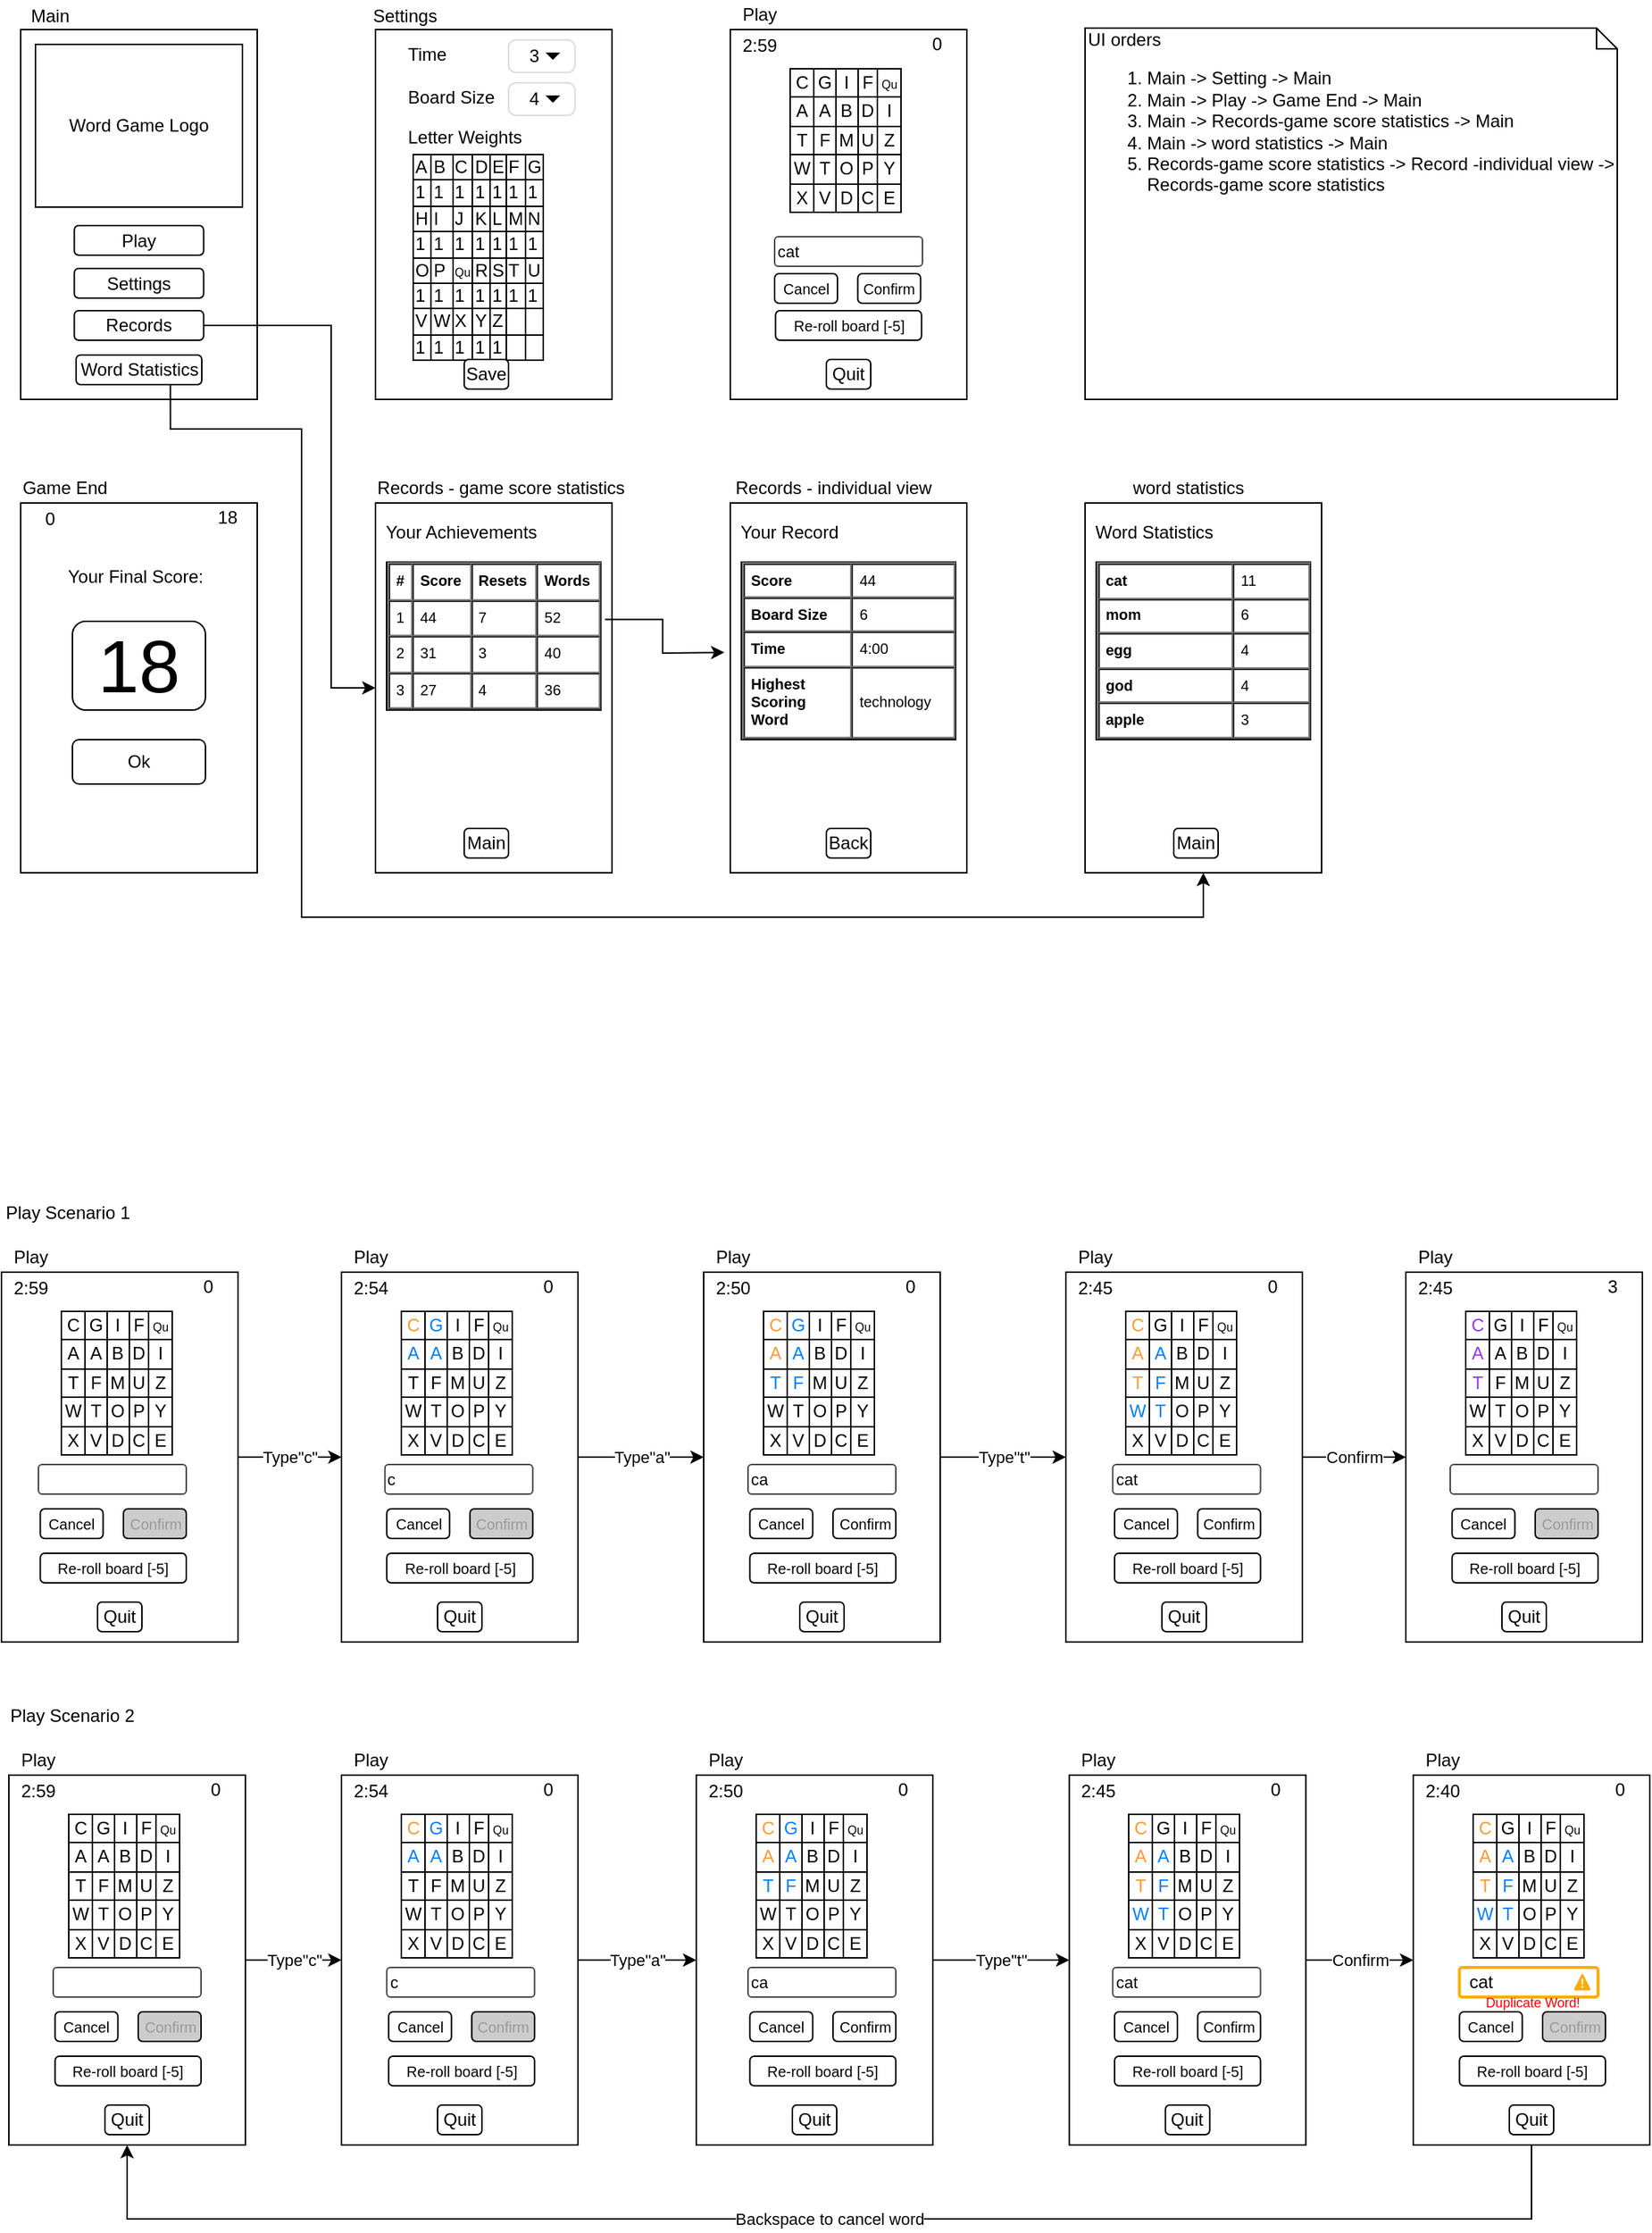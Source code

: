 <mxfile version="12.7.2" type="google"><diagram id="Qlz7OW_VkzpvD4ALOZBv" name="Page-1"><mxGraphModel dx="781" dy="1113" grid="1" gridSize="10" guides="1" tooltips="1" connect="1" arrows="1" fold="1" page="1" pageScale="1" pageWidth="1169" pageHeight="827" math="0" shadow="0"><root><mxCell id="0"/><mxCell id="1" parent="0"/><mxCell id="uCHUWj3SJbBp7JZt7sXI-2" value="" style="rounded=0;whiteSpace=wrap;html=1;fillColor=none;" parent="1" vertex="1"><mxGeometry x="40" y="60" width="160" height="250" as="geometry"/></mxCell><mxCell id="uCHUWj3SJbBp7JZt7sXI-3" value="Word Game Logo" style="rounded=0;whiteSpace=wrap;html=1;fillColor=none;" parent="1" vertex="1"><mxGeometry x="50" y="70" width="140" height="110" as="geometry"/></mxCell><mxCell id="uCHUWj3SJbBp7JZt7sXI-4" value="Play" style="rounded=1;whiteSpace=wrap;html=1;fillColor=#ffffff;" parent="1" vertex="1"><mxGeometry x="76.25" y="192.5" width="87.5" height="20" as="geometry"/></mxCell><mxCell id="uCHUWj3SJbBp7JZt7sXI-7" value="Main" style="text;html=1;strokeColor=none;fillColor=none;align=center;verticalAlign=middle;whiteSpace=wrap;rounded=0;" parent="1" vertex="1"><mxGeometry x="40" y="40.69" width="40" height="20" as="geometry"/></mxCell><mxCell id="uCHUWj3SJbBp7JZt7sXI-8" value="" style="rounded=0;whiteSpace=wrap;html=1;fillColor=none;" parent="1" vertex="1"><mxGeometry x="280" y="60" width="160" height="250" as="geometry"/></mxCell><mxCell id="uCHUWj3SJbBp7JZt7sXI-13" value="Settings" style="text;html=1;strokeColor=none;fillColor=none;align=center;verticalAlign=middle;whiteSpace=wrap;rounded=0;" parent="1" vertex="1"><mxGeometry x="280" y="40.69" width="40" height="20" as="geometry"/></mxCell><mxCell id="uCHUWj3SJbBp7JZt7sXI-18" value="Time" style="text;html=1;strokeColor=none;fillColor=none;align=left;verticalAlign=middle;whiteSpace=wrap;rounded=0;" parent="1" vertex="1"><mxGeometry x="300" y="67" width="40" height="20" as="geometry"/></mxCell><mxCell id="uCHUWj3SJbBp7JZt7sXI-19" value="4" style="html=1;shadow=0;dashed=0;shape=mxgraph.bootstrap.rrect;fontSize=12;rSize=5;strokeColor=#dddddd;spacingRight=10;perimeter=none;whiteSpace=wrap;align=center;fillColor=#ffffff;" parent="1" vertex="1"><mxGeometry x="370" y="96" width="45" height="22" as="geometry"/></mxCell><mxCell id="uCHUWj3SJbBp7JZt7sXI-20" value="" style="shape=triangle;direction=south;fillColor=#000000;strokeColor=none;perimeter=none;" parent="uCHUWj3SJbBp7JZt7sXI-19" vertex="1"><mxGeometry x="1" y="0.5" width="10" height="5" relative="1" as="geometry"><mxPoint x="-20" y="-2.5" as="offset"/></mxGeometry></mxCell><mxCell id="uCHUWj3SJbBp7JZt7sXI-21" value="Board Size" style="text;html=1;strokeColor=none;fillColor=none;align=left;verticalAlign=middle;whiteSpace=wrap;rounded=0;" parent="1" vertex="1"><mxGeometry x="300" y="96" width="65" height="20" as="geometry"/></mxCell><mxCell id="uCHUWj3SJbBp7JZt7sXI-24" value="3" style="html=1;shadow=0;dashed=0;shape=mxgraph.bootstrap.rrect;fontSize=12;rSize=5;strokeColor=#dddddd;spacingRight=10;perimeter=none;whiteSpace=wrap;align=center;fillColor=#ffffff;" parent="1" vertex="1"><mxGeometry x="370" y="67" width="45" height="22" as="geometry"/></mxCell><mxCell id="uCHUWj3SJbBp7JZt7sXI-25" value="" style="shape=triangle;direction=south;fillColor=#000000;strokeColor=none;perimeter=none;" parent="uCHUWj3SJbBp7JZt7sXI-24" vertex="1"><mxGeometry x="1" y="0.5" width="10" height="5" relative="1" as="geometry"><mxPoint x="-20" y="-2.5" as="offset"/></mxGeometry></mxCell><mxCell id="uCHUWj3SJbBp7JZt7sXI-26" value="Letter Weights" style="text;html=1;strokeColor=none;fillColor=none;align=left;verticalAlign=middle;whiteSpace=wrap;rounded=0;" parent="1" vertex="1"><mxGeometry x="300" y="123" width="80" height="20" as="geometry"/></mxCell><mxCell id="uCHUWj3SJbBp7JZt7sXI-28" value="&lt;table border=&quot;1&quot; style=&quot;border: 1px solid rgb(0 , 0 , 0) ; border-collapse: collapse&quot; cellpadding=&quot;1.5&quot;&gt;&lt;tbody&gt;&lt;tr&gt;&lt;td&gt;A&lt;/td&gt;&lt;td&gt;B&lt;/td&gt;&lt;td&gt;C&lt;/td&gt;&lt;td&gt;D&lt;/td&gt;&lt;td&gt;E&lt;/td&gt;&lt;td&gt;F&lt;/td&gt;&lt;td&gt;G&lt;/td&gt;&lt;/tr&gt;&lt;tr&gt;&lt;td&gt;1&lt;/td&gt;&lt;td&gt;1&lt;/td&gt;&lt;td&gt;1&lt;/td&gt;&lt;td&gt;1&lt;/td&gt;&lt;td&gt;1&lt;/td&gt;&lt;td&gt;1&lt;/td&gt;&lt;td&gt;1&lt;/td&gt;&lt;/tr&gt;&lt;tr&gt;&lt;td&gt;H&lt;/td&gt;&lt;td&gt;I&lt;/td&gt;&lt;td&gt;J&lt;/td&gt;&lt;td&gt;K&lt;/td&gt;&lt;td&gt;L&lt;/td&gt;&lt;td&gt;M&lt;/td&gt;&lt;td&gt;N&lt;/td&gt;&lt;/tr&gt;&lt;tr&gt;&lt;td&gt;1&lt;/td&gt;&lt;td&gt;1&lt;/td&gt;&lt;td&gt;1&lt;/td&gt;&lt;td&gt;1&lt;/td&gt;&lt;td&gt;1&lt;/td&gt;&lt;td&gt;1&lt;/td&gt;&lt;td&gt;1&lt;/td&gt;&lt;/tr&gt;&lt;tr&gt;&lt;td&gt;O&lt;/td&gt;&lt;td&gt;P&lt;/td&gt;&lt;td&gt;&lt;font style=&quot;font-size: 8px&quot;&gt;Qu&lt;/font&gt;&lt;/td&gt;&lt;td&gt;R&lt;/td&gt;&lt;td&gt;S&lt;/td&gt;&lt;td&gt;T&lt;/td&gt;&lt;td&gt;U&lt;/td&gt;&lt;/tr&gt;&lt;tr&gt;&lt;td&gt;1&lt;/td&gt;&lt;td&gt;1&lt;/td&gt;&lt;td&gt;1&lt;/td&gt;&lt;td&gt;1&lt;/td&gt;&lt;td&gt;1&lt;/td&gt;&lt;td&gt;1&lt;/td&gt;&lt;td&gt;1&lt;/td&gt;&lt;/tr&gt;&lt;tr&gt;&lt;td&gt;V&lt;/td&gt;&lt;td&gt;W&lt;/td&gt;&lt;td&gt;X&lt;/td&gt;&lt;td&gt;Y&lt;/td&gt;&lt;td&gt;Z&lt;/td&gt;&lt;td&gt;&lt;br&gt;&lt;/td&gt;&lt;td&gt;&lt;br&gt;&lt;/td&gt;&lt;/tr&gt;&lt;tr&gt;&lt;td&gt;1&lt;/td&gt;&lt;td&gt;1&lt;/td&gt;&lt;td&gt;1&lt;/td&gt;&lt;td&gt;1&lt;/td&gt;&lt;td&gt;1&lt;/td&gt;&lt;td&gt;&lt;br&gt;&lt;/td&gt;&lt;td&gt;&lt;br&gt;&lt;/td&gt;&lt;/tr&gt;&lt;/tbody&gt;&lt;/table&gt;" style="text;html=1;strokeColor=none;fillColor=none;overflow=fill;align=left;" parent="1" vertex="1"><mxGeometry x="305" y="144" width="105" height="140" as="geometry"/></mxCell><mxCell id="uCHUWj3SJbBp7JZt7sXI-29" value="" style="rounded=0;whiteSpace=wrap;html=1;fillColor=none;" parent="1" vertex="1"><mxGeometry x="520" y="60" width="160" height="250" as="geometry"/></mxCell><mxCell id="uCHUWj3SJbBp7JZt7sXI-30" value="Play" style="text;html=1;strokeColor=none;fillColor=none;align=center;verticalAlign=middle;whiteSpace=wrap;rounded=0;" parent="1" vertex="1"><mxGeometry x="520" y="40" width="40" height="20" as="geometry"/></mxCell><mxCell id="uCHUWj3SJbBp7JZt7sXI-32" value="2:59" style="text;html=1;strokeColor=none;fillColor=none;align=center;verticalAlign=middle;whiteSpace=wrap;rounded=0;" parent="1" vertex="1"><mxGeometry x="520" y="61" width="40" height="20" as="geometry"/></mxCell><mxCell id="uCHUWj3SJbBp7JZt7sXI-33" value="0" style="text;html=1;strokeColor=none;fillColor=none;align=center;verticalAlign=middle;whiteSpace=wrap;rounded=0;" parent="1" vertex="1"><mxGeometry x="640" y="60" width="40" height="20" as="geometry"/></mxCell><mxCell id="uCHUWj3SJbBp7JZt7sXI-35" value="&lt;table border=&quot;1&quot; style=&quot;border: 1px solid rgb(0 , 0 , 0) ; border-collapse: collapse&quot; cellpadding=&quot;2&quot;&gt;&lt;tbody&gt;&lt;tr&gt;&lt;td&gt;C&lt;/td&gt;&lt;td&gt;G&lt;/td&gt;&lt;td&gt;I&lt;/td&gt;&lt;td&gt;F&lt;/td&gt;&lt;td&gt;&lt;font style=&quot;font-size: 8px&quot;&gt;Qu&lt;/font&gt;&lt;/td&gt;&lt;/tr&gt;&lt;tr&gt;&lt;td&gt;A&lt;/td&gt;&lt;td&gt;A&lt;/td&gt;&lt;td&gt;B&lt;/td&gt;&lt;td&gt;D&lt;/td&gt;&lt;td&gt;I&lt;/td&gt;&lt;/tr&gt;&lt;tr&gt;&lt;td&gt;T&lt;/td&gt;&lt;td&gt;F&lt;/td&gt;&lt;td&gt;M&lt;/td&gt;&lt;td&gt;U&lt;/td&gt;&lt;td&gt;Z&lt;/td&gt;&lt;/tr&gt;&lt;tr&gt;&lt;td&gt;W&lt;/td&gt;&lt;td&gt;T&lt;/td&gt;&lt;td&gt;O&lt;/td&gt;&lt;td&gt;P&lt;/td&gt;&lt;td&gt;Y&lt;/td&gt;&lt;/tr&gt;&lt;tr&gt;&lt;td&gt;X&lt;/td&gt;&lt;td&gt;V&lt;/td&gt;&lt;td&gt;D&lt;/td&gt;&lt;td&gt;C&lt;/td&gt;&lt;td&gt;E&lt;/td&gt;&lt;/tr&gt;&lt;/tbody&gt;&lt;/table&gt;" style="text;html=1;strokeColor=none;fillColor=none;overflow=fill;align=center;autosize=0;" parent="1" vertex="1"><mxGeometry x="560" y="86" width="90" height="100" as="geometry"/></mxCell><mxCell id="uCHUWj3SJbBp7JZt7sXI-36" value="&lt;font style=&quot;font-size: 11px&quot;&gt;cat&lt;/font&gt;" style="strokeWidth=1;html=1;shadow=0;dashed=0;shape=mxgraph.ios.iTextInput;strokeColor=#444444;buttonText=;fontSize=8;whiteSpace=wrap;align=left;fillColor=#ffffff;" parent="1" vertex="1"><mxGeometry x="550" y="200" width="100" height="20" as="geometry"/></mxCell><mxCell id="uCHUWj3SJbBp7JZt7sXI-37" value="&lt;font style=&quot;font-size: 10px&quot;&gt;Re-roll board [-5]&lt;/font&gt;" style="rounded=1;whiteSpace=wrap;html=1;fillColor=#ffffff;" parent="1" vertex="1"><mxGeometry x="550.63" y="250" width="98.75" height="20" as="geometry"/></mxCell><mxCell id="uCHUWj3SJbBp7JZt7sXI-38" value="Quit" style="rounded=1;whiteSpace=wrap;html=1;fillColor=#ffffff;" parent="1" vertex="1"><mxGeometry x="585" y="283" width="30" height="20" as="geometry"/></mxCell><mxCell id="uCHUWj3SJbBp7JZt7sXI-39" value="" style="rounded=0;whiteSpace=wrap;html=1;fillColor=none;" parent="1" vertex="1"><mxGeometry x="40" y="380" width="160" height="250" as="geometry"/></mxCell><mxCell id="uCHUWj3SJbBp7JZt7sXI-40" value="Game End" style="text;html=1;strokeColor=none;fillColor=none;align=center;verticalAlign=middle;whiteSpace=wrap;rounded=0;" parent="1" vertex="1"><mxGeometry x="40" y="360" width="60" height="20" as="geometry"/></mxCell><mxCell id="uCHUWj3SJbBp7JZt7sXI-41" value="0" style="text;html=1;strokeColor=none;fillColor=none;align=center;verticalAlign=middle;whiteSpace=wrap;rounded=0;" parent="1" vertex="1"><mxGeometry x="40" y="381" width="40" height="20" as="geometry"/></mxCell><mxCell id="uCHUWj3SJbBp7JZt7sXI-42" value="18" style="text;html=1;strokeColor=none;fillColor=none;align=center;verticalAlign=middle;whiteSpace=wrap;rounded=0;" parent="1" vertex="1"><mxGeometry x="160" y="380" width="40" height="20" as="geometry"/></mxCell><mxCell id="uCHUWj3SJbBp7JZt7sXI-47" value="Your Final Score:" style="text;html=1;strokeColor=none;fillColor=none;align=left;verticalAlign=middle;whiteSpace=wrap;rounded=0;" parent="1" vertex="1"><mxGeometry x="70" y="420" width="100" height="20" as="geometry"/></mxCell><mxCell id="uCHUWj3SJbBp7JZt7sXI-49" value="&lt;font style=&quot;font-size: 50px&quot;&gt;18&lt;/font&gt;" style="rounded=1;whiteSpace=wrap;html=1;fillColor=#ffffff;" parent="1" vertex="1"><mxGeometry x="75" y="460" width="90" height="60" as="geometry"/></mxCell><mxCell id="uCHUWj3SJbBp7JZt7sXI-50" value="Ok" style="rounded=1;whiteSpace=wrap;html=1;fillColor=#ffffff;" parent="1" vertex="1"><mxGeometry x="75" y="540" width="90" height="30" as="geometry"/></mxCell><mxCell id="uCHUWj3SJbBp7JZt7sXI-51" value="Save" style="rounded=1;whiteSpace=wrap;html=1;fillColor=#ffffff;" parent="1" vertex="1"><mxGeometry x="340" y="283" width="30" height="20" as="geometry"/></mxCell><mxCell id="uCHUWj3SJbBp7JZt7sXI-74" style="edgeStyle=orthogonalEdgeStyle;rounded=0;orthogonalLoop=1;jettySize=auto;html=1;exitX=1.019;exitY=0.388;exitDx=0;exitDy=0;exitPerimeter=0;" parent="1" source="uCHUWj3SJbBp7JZt7sXI-59" edge="1"><mxGeometry relative="1" as="geometry"><mxPoint x="516" y="481" as="targetPoint"/></mxGeometry></mxCell><mxCell id="uCHUWj3SJbBp7JZt7sXI-52" value="" style="rounded=0;whiteSpace=wrap;html=1;fillColor=none;" parent="1" vertex="1"><mxGeometry x="280" y="380" width="160" height="250" as="geometry"/></mxCell><mxCell id="uCHUWj3SJbBp7JZt7sXI-53" value="Records - game score statistics" style="text;html=1;strokeColor=none;fillColor=none;align=center;verticalAlign=middle;whiteSpace=wrap;rounded=0;" parent="1" vertex="1"><mxGeometry x="280" y="360" width="170" height="20" as="geometry"/></mxCell><mxCell id="uCHUWj3SJbBp7JZt7sXI-59" value="&lt;table cellpadding=&quot;4&quot; cellspacing=&quot;0&quot; border=&quot;1&quot; style=&quot;width: 100% ; height: 100% ; font-size: 10px&quot;&gt;&lt;tbody&gt;&lt;tr&gt;&lt;th&gt;&lt;font style=&quot;font-size: 10px&quot;&gt;#&lt;/font&gt;&lt;/th&gt;&lt;th&gt;&lt;font style=&quot;font-size: 10px&quot;&gt;Score&lt;/font&gt;&lt;/th&gt;&lt;td&gt;&lt;b&gt;&lt;font style=&quot;font-size: 10px&quot;&gt;Resets&lt;/font&gt;&lt;/b&gt;&lt;/td&gt;&lt;td&gt;&lt;b&gt;&lt;font style=&quot;font-size: 10px&quot;&gt;Words&lt;/font&gt;&lt;/b&gt;&lt;/td&gt;&lt;/tr&gt;&lt;tr&gt;&lt;td&gt;&lt;font style=&quot;font-size: 10px&quot;&gt;1&lt;/font&gt;&lt;/td&gt;&lt;td&gt;&lt;font style=&quot;font-size: 10px&quot;&gt;44&lt;/font&gt;&lt;/td&gt;&lt;td&gt;&lt;font style=&quot;font-size: 10px&quot;&gt;7&lt;/font&gt;&lt;/td&gt;&lt;td&gt;&lt;font style=&quot;font-size: 10px&quot;&gt;52&lt;/font&gt;&lt;/td&gt;&lt;/tr&gt;&lt;tr&gt;&lt;td&gt;&lt;font style=&quot;font-size: 10px&quot;&gt;2&lt;/font&gt;&lt;/td&gt;&lt;td&gt;&lt;font style=&quot;font-size: 10px&quot;&gt;31&lt;/font&gt;&lt;/td&gt;&lt;td&gt;&lt;font style=&quot;font-size: 10px&quot;&gt;3&lt;/font&gt;&lt;/td&gt;&lt;td&gt;&lt;font style=&quot;font-size: 10px&quot;&gt;40&lt;/font&gt;&lt;/td&gt;&lt;/tr&gt;&lt;tr&gt;&lt;td&gt;3&lt;/td&gt;&lt;td&gt;27&lt;/td&gt;&lt;td&gt;4&lt;/td&gt;&lt;td&gt;36&lt;/td&gt;&lt;/tr&gt;&lt;/tbody&gt;&lt;/table&gt; " style="verticalAlign=top;align=left;overflow=fill;fontSize=12;fontFamily=Helvetica;html=1;fillColor=#ffffff;" parent="1" vertex="1"><mxGeometry x="287.5" y="420" width="145" height="100" as="geometry"/></mxCell><mxCell id="uCHUWj3SJbBp7JZt7sXI-60" value="Your Achievements" style="text;html=1;strokeColor=none;fillColor=none;align=left;verticalAlign=middle;whiteSpace=wrap;rounded=0;" parent="1" vertex="1"><mxGeometry x="285" y="390" width="115" height="20" as="geometry"/></mxCell><mxCell id="uCHUWj3SJbBp7JZt7sXI-61" value="Main" style="rounded=1;whiteSpace=wrap;html=1;fillColor=#ffffff;" parent="1" vertex="1"><mxGeometry x="340" y="600" width="30" height="20" as="geometry"/></mxCell><mxCell id="uCHUWj3SJbBp7JZt7sXI-62" value="" style="rounded=0;whiteSpace=wrap;html=1;fillColor=none;" parent="1" vertex="1"><mxGeometry x="520" y="380" width="160" height="250" as="geometry"/></mxCell><mxCell id="uCHUWj3SJbBp7JZt7sXI-63" value="Records - individual view" style="text;html=1;strokeColor=none;fillColor=none;align=center;verticalAlign=middle;whiteSpace=wrap;rounded=0;" parent="1" vertex="1"><mxGeometry x="520" y="360" width="140" height="20" as="geometry"/></mxCell><mxCell id="uCHUWj3SJbBp7JZt7sXI-64" value="&lt;table cellpadding=&quot;4&quot; cellspacing=&quot;0&quot; border=&quot;1&quot; style=&quot;width: 100% ; height: 100% ; font-size: 10px&quot;&gt;&lt;tbody&gt;&lt;tr&gt;&lt;td&gt;&lt;b&gt;Score&lt;/b&gt;&lt;/td&gt;&lt;td&gt;44&lt;/td&gt;&lt;/tr&gt;&lt;tr&gt;&lt;th&gt;Board Size&lt;/th&gt;&lt;th&gt;&lt;font style=&quot;font-size: 10px ; font-weight: normal&quot;&gt;6&lt;/font&gt;&lt;/th&gt;&lt;/tr&gt;&lt;tr&gt;&lt;td&gt;&lt;b&gt;Time&lt;/b&gt;&lt;/td&gt;&lt;td&gt;4:00&lt;/td&gt;&lt;/tr&gt;&lt;tr&gt;&lt;td&gt;&lt;b&gt;Highest &lt;br&gt;Scoring&lt;br&gt;Word&lt;/b&gt;&lt;/td&gt;&lt;td&gt;&lt;font style=&quot;font-size: 10px&quot;&gt;technology&lt;/font&gt;&lt;/td&gt;&lt;/tr&gt;&lt;/tbody&gt;&lt;/table&gt; " style="verticalAlign=top;align=left;overflow=fill;fontSize=12;fontFamily=Helvetica;html=1;fillColor=#ffffff;" parent="1" vertex="1"><mxGeometry x="527.5" y="420" width="145" height="120" as="geometry"/></mxCell><mxCell id="uCHUWj3SJbBp7JZt7sXI-65" value="Your Record" style="text;html=1;strokeColor=none;fillColor=none;align=left;verticalAlign=middle;whiteSpace=wrap;rounded=0;" parent="1" vertex="1"><mxGeometry x="525" y="390" width="115" height="20" as="geometry"/></mxCell><mxCell id="uCHUWj3SJbBp7JZt7sXI-75" style="edgeStyle=orthogonalEdgeStyle;rounded=0;orthogonalLoop=1;jettySize=auto;html=1;exitX=0.75;exitY=1;exitDx=0;exitDy=0;entryX=0.5;entryY=1;entryDx=0;entryDy=0;" parent="1" source="ovciP4bzIxfoOL6GnHol-3" target="uCHUWj3SJbBp7JZt7sXI-68" edge="1"><mxGeometry relative="1" as="geometry"><mxPoint x="840.0" y="640" as="targetPoint"/><Array as="points"><mxPoint x="141" y="330"/><mxPoint x="230" y="330"/><mxPoint x="230" y="660"/><mxPoint x="840" y="660"/></Array><mxPoint x="377.5" y="570" as="sourcePoint"/></mxGeometry></mxCell><mxCell id="uCHUWj3SJbBp7JZt7sXI-68" value="" style="rounded=0;whiteSpace=wrap;html=1;fillColor=none;" parent="1" vertex="1"><mxGeometry x="760" y="380" width="160" height="250" as="geometry"/></mxCell><mxCell id="uCHUWj3SJbBp7JZt7sXI-69" value="word statistics" style="text;html=1;strokeColor=none;fillColor=none;align=center;verticalAlign=middle;whiteSpace=wrap;rounded=0;" parent="1" vertex="1"><mxGeometry x="760" y="360" width="140" height="20" as="geometry"/></mxCell><mxCell id="uCHUWj3SJbBp7JZt7sXI-70" value="&lt;table cellpadding=&quot;4&quot; cellspacing=&quot;0&quot; border=&quot;1&quot; style=&quot;width: 100% ; height: 100% ; font-size: 10px&quot;&gt;&lt;tbody&gt;&lt;tr&gt;&lt;td&gt;&lt;b&gt;cat&lt;/b&gt;&lt;/td&gt;&lt;td&gt;11&lt;/td&gt;&lt;/tr&gt;&lt;tr&gt;&lt;th&gt;mom&lt;/th&gt;&lt;th&gt;&lt;font style=&quot;font-size: 10px ; font-weight: normal&quot;&gt;6&lt;/font&gt;&lt;/th&gt;&lt;/tr&gt;&lt;tr&gt;&lt;td&gt;&lt;b&gt;egg&lt;/b&gt;&lt;/td&gt;&lt;td&gt;4&lt;/td&gt;&lt;/tr&gt;&lt;tr&gt;&lt;td&gt;&lt;b&gt;god&lt;/b&gt;&lt;/td&gt;&lt;td&gt;4&lt;/td&gt;&lt;/tr&gt;&lt;tr&gt;&lt;td&gt;&lt;b&gt;apple&lt;/b&gt;&lt;/td&gt;&lt;td&gt;3&lt;/td&gt;&lt;/tr&gt;&lt;/tbody&gt;&lt;/table&gt; " style="verticalAlign=top;align=left;overflow=fill;fontSize=12;fontFamily=Helvetica;html=1;fillColor=#ffffff;" parent="1" vertex="1"><mxGeometry x="767.5" y="420" width="145" height="120" as="geometry"/></mxCell><mxCell id="uCHUWj3SJbBp7JZt7sXI-71" value="Word Statistics" style="text;html=1;strokeColor=none;fillColor=none;align=left;verticalAlign=middle;whiteSpace=wrap;rounded=0;" parent="1" vertex="1"><mxGeometry x="765" y="390" width="115" height="20" as="geometry"/></mxCell><mxCell id="uCHUWj3SJbBp7JZt7sXI-72" value="Main" style="rounded=1;whiteSpace=wrap;html=1;fillColor=#ffffff;" parent="1" vertex="1"><mxGeometry x="820" y="600" width="30" height="20" as="geometry"/></mxCell><mxCell id="uCHUWj3SJbBp7JZt7sXI-73" value="UI orders&lt;br&gt;&lt;ol&gt;&lt;li&gt;Main -&amp;gt; Setting -&amp;gt; Main&lt;/li&gt;&lt;li&gt;Main -&amp;gt; Play -&amp;gt; Game End -&amp;gt; Main&lt;/li&gt;&lt;li&gt;Main -&amp;gt; Records-game score statistics -&amp;gt; Main&lt;/li&gt;&lt;li&gt;Main -&amp;gt; word statistics -&amp;gt; Main&lt;br&gt;&lt;/li&gt;&lt;li&gt;Records-game score statistics -&amp;gt; Record -individual view -&amp;gt; Records-game score statistics&lt;br&gt;&lt;/li&gt;&lt;/ol&gt;" style="shape=note;whiteSpace=wrap;html=1;size=14;verticalAlign=top;align=left;spacingTop=-6;fillColor=#ffffff;" parent="1" vertex="1"><mxGeometry x="760" y="59" width="360" height="251" as="geometry"/></mxCell><mxCell id="iCCETR7oPGCuMyCCSF-S-2" value="&lt;font style=&quot;font-size: 10px&quot;&gt;Confirm&lt;/font&gt;" style="rounded=1;whiteSpace=wrap;html=1;fillColor=#ffffff;" parent="1" vertex="1"><mxGeometry x="606.25" y="225" width="42.5" height="20" as="geometry"/></mxCell><mxCell id="speeJ8vWak7pzG1vGpJm-39" value="Type&quot;a&quot;" style="edgeStyle=orthogonalEdgeStyle;rounded=0;orthogonalLoop=1;jettySize=auto;html=1;exitX=1;exitY=0.5;exitDx=0;exitDy=0;entryX=0;entryY=0.5;entryDx=0;entryDy=0;" parent="1" source="speeJ8vWak7pzG1vGpJm-1" target="speeJ8vWak7pzG1vGpJm-10" edge="1"><mxGeometry relative="1" as="geometry"/></mxCell><mxCell id="speeJ8vWak7pzG1vGpJm-1" value="" style="rounded=0;whiteSpace=wrap;html=1;fillColor=none;" parent="1" vertex="1"><mxGeometry x="257" y="900" width="160" height="250" as="geometry"/></mxCell><mxCell id="speeJ8vWak7pzG1vGpJm-2" value="Play" style="text;html=1;strokeColor=none;fillColor=none;align=center;verticalAlign=middle;whiteSpace=wrap;rounded=0;" parent="1" vertex="1"><mxGeometry x="257" y="880" width="40" height="20" as="geometry"/></mxCell><mxCell id="speeJ8vWak7pzG1vGpJm-3" value="2:54" style="text;html=1;strokeColor=none;fillColor=none;align=center;verticalAlign=middle;whiteSpace=wrap;rounded=0;" parent="1" vertex="1"><mxGeometry x="257" y="901" width="40" height="20" as="geometry"/></mxCell><mxCell id="speeJ8vWak7pzG1vGpJm-4" value="0" style="text;html=1;strokeColor=none;fillColor=none;align=center;verticalAlign=middle;whiteSpace=wrap;rounded=0;" parent="1" vertex="1"><mxGeometry x="377" y="900" width="40" height="20" as="geometry"/></mxCell><mxCell id="speeJ8vWak7pzG1vGpJm-5" value="&lt;table border=&quot;1&quot; style=&quot;border: 1px solid rgb(0 , 0 , 0) ; border-collapse: collapse&quot; cellpadding=&quot;2&quot;&gt;&lt;tbody&gt;&lt;tr&gt;&lt;td&gt;&lt;font color=&quot;#ff9933&quot;&gt;C&lt;/font&gt;&lt;/td&gt;&lt;td&gt;&lt;font color=&quot;#007fff&quot;&gt;G&lt;/font&gt;&lt;/td&gt;&lt;td&gt;I&lt;/td&gt;&lt;td&gt;F&lt;/td&gt;&lt;td&gt;&lt;font style=&quot;font-size: 8px&quot;&gt;Qu&lt;/font&gt;&lt;/td&gt;&lt;/tr&gt;&lt;tr&gt;&lt;td&gt;&lt;font color=&quot;#007fff&quot;&gt;A&lt;/font&gt;&lt;/td&gt;&lt;td&gt;&lt;font color=&quot;#007fff&quot;&gt;A&lt;/font&gt;&lt;/td&gt;&lt;td&gt;B&lt;/td&gt;&lt;td&gt;D&lt;/td&gt;&lt;td&gt;I&lt;/td&gt;&lt;/tr&gt;&lt;tr&gt;&lt;td&gt;T&lt;/td&gt;&lt;td&gt;F&lt;/td&gt;&lt;td&gt;M&lt;/td&gt;&lt;td&gt;U&lt;/td&gt;&lt;td&gt;Z&lt;/td&gt;&lt;/tr&gt;&lt;tr&gt;&lt;td&gt;W&lt;/td&gt;&lt;td&gt;T&lt;/td&gt;&lt;td&gt;O&lt;/td&gt;&lt;td&gt;P&lt;/td&gt;&lt;td&gt;Y&lt;/td&gt;&lt;/tr&gt;&lt;tr&gt;&lt;td&gt;X&lt;/td&gt;&lt;td&gt;V&lt;/td&gt;&lt;td&gt;D&lt;/td&gt;&lt;td&gt;C&lt;/td&gt;&lt;td&gt;E&lt;/td&gt;&lt;/tr&gt;&lt;/tbody&gt;&lt;/table&gt;" style="text;html=1;strokeColor=none;fillColor=none;overflow=fill;align=center;autosize=0;" parent="1" vertex="1"><mxGeometry x="297" y="926" width="90" height="100" as="geometry"/></mxCell><mxCell id="speeJ8vWak7pzG1vGpJm-8" value="Quit" style="rounded=1;whiteSpace=wrap;html=1;fillColor=#ffffff;" parent="1" vertex="1"><mxGeometry x="322" y="1123" width="30" height="20" as="geometry"/></mxCell><mxCell id="speeJ8vWak7pzG1vGpJm-40" value="Type&quot;t&quot;" style="edgeStyle=orthogonalEdgeStyle;rounded=0;orthogonalLoop=1;jettySize=auto;html=1;exitX=1;exitY=0.5;exitDx=0;exitDy=0;entryX=0;entryY=0.5;entryDx=0;entryDy=0;" parent="1" source="speeJ8vWak7pzG1vGpJm-10" target="speeJ8vWak7pzG1vGpJm-19" edge="1"><mxGeometry relative="1" as="geometry"/></mxCell><mxCell id="speeJ8vWak7pzG1vGpJm-10" value="" style="rounded=0;whiteSpace=wrap;html=1;fillColor=none;" parent="1" vertex="1"><mxGeometry x="502" y="900" width="160" height="250" as="geometry"/></mxCell><mxCell id="speeJ8vWak7pzG1vGpJm-11" value="Play" style="text;html=1;strokeColor=none;fillColor=none;align=center;verticalAlign=middle;whiteSpace=wrap;rounded=0;" parent="1" vertex="1"><mxGeometry x="502" y="880" width="40" height="20" as="geometry"/></mxCell><mxCell id="speeJ8vWak7pzG1vGpJm-12" value="2:50" style="text;html=1;strokeColor=none;fillColor=none;align=center;verticalAlign=middle;whiteSpace=wrap;rounded=0;" parent="1" vertex="1"><mxGeometry x="502" y="901" width="40" height="20" as="geometry"/></mxCell><mxCell id="speeJ8vWak7pzG1vGpJm-13" value="0" style="text;html=1;strokeColor=none;fillColor=none;align=center;verticalAlign=middle;whiteSpace=wrap;rounded=0;" parent="1" vertex="1"><mxGeometry x="622" y="900" width="40" height="20" as="geometry"/></mxCell><mxCell id="speeJ8vWak7pzG1vGpJm-14" value="&lt;table border=&quot;1&quot; style=&quot;border: 1px solid rgb(0 , 0 , 0) ; border-collapse: collapse&quot; cellpadding=&quot;2&quot;&gt;&lt;tbody&gt;&lt;tr&gt;&lt;td&gt;&lt;font color=&quot;#ff9933&quot;&gt;C&lt;/font&gt;&lt;/td&gt;&lt;td&gt;&lt;font color=&quot;#007fff&quot;&gt;G&lt;/font&gt;&lt;/td&gt;&lt;td&gt;I&lt;/td&gt;&lt;td&gt;F&lt;/td&gt;&lt;td&gt;&lt;font style=&quot;font-size: 8px&quot;&gt;Qu&lt;/font&gt;&lt;/td&gt;&lt;/tr&gt;&lt;tr&gt;&lt;td&gt;&lt;font color=&quot;#ff9933&quot;&gt;A&lt;/font&gt;&lt;/td&gt;&lt;td&gt;&lt;font color=&quot;#007fff&quot;&gt;A&lt;/font&gt;&lt;/td&gt;&lt;td&gt;B&lt;/td&gt;&lt;td&gt;D&lt;/td&gt;&lt;td&gt;I&lt;/td&gt;&lt;/tr&gt;&lt;tr&gt;&lt;td&gt;&lt;font color=&quot;#007fff&quot;&gt;T&lt;/font&gt;&lt;/td&gt;&lt;td&gt;&lt;font color=&quot;#007fff&quot;&gt;F&lt;/font&gt;&lt;/td&gt;&lt;td&gt;M&lt;/td&gt;&lt;td&gt;U&lt;/td&gt;&lt;td&gt;Z&lt;/td&gt;&lt;/tr&gt;&lt;tr&gt;&lt;td&gt;W&lt;/td&gt;&lt;td&gt;T&lt;/td&gt;&lt;td&gt;O&lt;/td&gt;&lt;td&gt;P&lt;/td&gt;&lt;td&gt;Y&lt;/td&gt;&lt;/tr&gt;&lt;tr&gt;&lt;td&gt;X&lt;/td&gt;&lt;td&gt;V&lt;/td&gt;&lt;td&gt;D&lt;/td&gt;&lt;td&gt;C&lt;/td&gt;&lt;td&gt;E&lt;/td&gt;&lt;/tr&gt;&lt;/tbody&gt;&lt;/table&gt;" style="text;html=1;strokeColor=none;fillColor=none;overflow=fill;align=center;autosize=0;" parent="1" vertex="1"><mxGeometry x="542" y="926" width="90" height="100" as="geometry"/></mxCell><mxCell id="speeJ8vWak7pzG1vGpJm-17" value="Quit" style="rounded=1;whiteSpace=wrap;html=1;fillColor=#ffffff;" parent="1" vertex="1"><mxGeometry x="567" y="1123" width="30" height="20" as="geometry"/></mxCell><mxCell id="speeJ8vWak7pzG1vGpJm-50" value="Confirm" style="edgeStyle=orthogonalEdgeStyle;rounded=0;orthogonalLoop=1;jettySize=auto;html=1;exitX=1;exitY=0.5;exitDx=0;exitDy=0;entryX=0;entryY=0.5;entryDx=0;entryDy=0;" parent="1" source="speeJ8vWak7pzG1vGpJm-19" target="speeJ8vWak7pzG1vGpJm-41" edge="1"><mxGeometry relative="1" as="geometry"/></mxCell><mxCell id="speeJ8vWak7pzG1vGpJm-19" value="" style="rounded=0;whiteSpace=wrap;html=1;fillColor=none;" parent="1" vertex="1"><mxGeometry x="747" y="900" width="160" height="250" as="geometry"/></mxCell><mxCell id="speeJ8vWak7pzG1vGpJm-20" value="Play" style="text;html=1;strokeColor=none;fillColor=none;align=center;verticalAlign=middle;whiteSpace=wrap;rounded=0;" parent="1" vertex="1"><mxGeometry x="747" y="880" width="40" height="20" as="geometry"/></mxCell><mxCell id="speeJ8vWak7pzG1vGpJm-21" value="2:45" style="text;html=1;strokeColor=none;fillColor=none;align=center;verticalAlign=middle;whiteSpace=wrap;rounded=0;" parent="1" vertex="1"><mxGeometry x="747" y="901" width="40" height="20" as="geometry"/></mxCell><mxCell id="speeJ8vWak7pzG1vGpJm-22" value="0" style="text;html=1;strokeColor=none;fillColor=none;align=center;verticalAlign=middle;whiteSpace=wrap;rounded=0;" parent="1" vertex="1"><mxGeometry x="867" y="900" width="40" height="20" as="geometry"/></mxCell><mxCell id="speeJ8vWak7pzG1vGpJm-23" value="&lt;table border=&quot;1&quot; style=&quot;border: 1px solid rgb(0 , 0 , 0) ; border-collapse: collapse&quot; cellpadding=&quot;2&quot;&gt;&lt;tbody&gt;&lt;tr&gt;&lt;td&gt;&lt;font color=&quot;#ff9933&quot;&gt;C&lt;/font&gt;&lt;/td&gt;&lt;td&gt;G&lt;/td&gt;&lt;td&gt;I&lt;/td&gt;&lt;td&gt;F&lt;/td&gt;&lt;td&gt;&lt;font style=&quot;font-size: 8px&quot;&gt;Qu&lt;/font&gt;&lt;/td&gt;&lt;/tr&gt;&lt;tr&gt;&lt;td&gt;&lt;font color=&quot;#ff9933&quot;&gt;A&lt;/font&gt;&lt;/td&gt;&lt;td&gt;&lt;font color=&quot;#007fff&quot;&gt;A&lt;/font&gt;&lt;/td&gt;&lt;td&gt;B&lt;/td&gt;&lt;td&gt;D&lt;/td&gt;&lt;td&gt;I&lt;/td&gt;&lt;/tr&gt;&lt;tr&gt;&lt;td&gt;&lt;font color=&quot;#ff9933&quot;&gt;T&lt;/font&gt;&lt;/td&gt;&lt;td&gt;&lt;font color=&quot;#007fff&quot;&gt;F&lt;/font&gt;&lt;/td&gt;&lt;td&gt;M&lt;/td&gt;&lt;td&gt;U&lt;/td&gt;&lt;td&gt;Z&lt;/td&gt;&lt;/tr&gt;&lt;tr&gt;&lt;td&gt;&lt;font color=&quot;#007fff&quot;&gt;W&lt;/font&gt;&lt;/td&gt;&lt;td&gt;&lt;font color=&quot;#007fff&quot;&gt;T&lt;/font&gt;&lt;/td&gt;&lt;td&gt;O&lt;/td&gt;&lt;td&gt;P&lt;/td&gt;&lt;td&gt;Y&lt;/td&gt;&lt;/tr&gt;&lt;tr&gt;&lt;td&gt;X&lt;/td&gt;&lt;td&gt;V&lt;/td&gt;&lt;td&gt;D&lt;/td&gt;&lt;td&gt;C&lt;/td&gt;&lt;td&gt;E&lt;/td&gt;&lt;/tr&gt;&lt;/tbody&gt;&lt;/table&gt;" style="text;html=1;strokeColor=none;fillColor=none;overflow=fill;align=center;autosize=0;" parent="1" vertex="1"><mxGeometry x="787" y="926" width="90" height="100" as="geometry"/></mxCell><mxCell id="speeJ8vWak7pzG1vGpJm-26" value="Quit" style="rounded=1;whiteSpace=wrap;html=1;fillColor=#ffffff;" parent="1" vertex="1"><mxGeometry x="812" y="1123" width="30" height="20" as="geometry"/></mxCell><mxCell id="speeJ8vWak7pzG1vGpJm-38" value="Type&quot;c&quot;" style="edgeStyle=orthogonalEdgeStyle;rounded=0;orthogonalLoop=1;jettySize=auto;html=1;exitX=1;exitY=0.5;exitDx=0;exitDy=0;" parent="1" source="speeJ8vWak7pzG1vGpJm-28" target="speeJ8vWak7pzG1vGpJm-1" edge="1"><mxGeometry relative="1" as="geometry"/></mxCell><mxCell id="speeJ8vWak7pzG1vGpJm-28" value="" style="rounded=0;whiteSpace=wrap;html=1;fillColor=none;" parent="1" vertex="1"><mxGeometry x="27" y="900" width="160" height="250" as="geometry"/></mxCell><mxCell id="speeJ8vWak7pzG1vGpJm-29" value="Play" style="text;html=1;strokeColor=none;fillColor=none;align=center;verticalAlign=middle;whiteSpace=wrap;rounded=0;" parent="1" vertex="1"><mxGeometry x="27" y="880" width="40" height="20" as="geometry"/></mxCell><mxCell id="speeJ8vWak7pzG1vGpJm-30" value="2:59" style="text;html=1;strokeColor=none;fillColor=none;align=center;verticalAlign=middle;whiteSpace=wrap;rounded=0;" parent="1" vertex="1"><mxGeometry x="27" y="901" width="40" height="20" as="geometry"/></mxCell><mxCell id="speeJ8vWak7pzG1vGpJm-31" value="0" style="text;html=1;strokeColor=none;fillColor=none;align=center;verticalAlign=middle;whiteSpace=wrap;rounded=0;" parent="1" vertex="1"><mxGeometry x="147" y="900" width="40" height="20" as="geometry"/></mxCell><mxCell id="speeJ8vWak7pzG1vGpJm-32" value="&lt;table border=&quot;1&quot; style=&quot;border: 1px solid rgb(0 , 0 , 0) ; border-collapse: collapse&quot; cellpadding=&quot;2&quot;&gt;&lt;tbody&gt;&lt;tr&gt;&lt;td&gt;C&lt;/td&gt;&lt;td&gt;G&lt;/td&gt;&lt;td&gt;I&lt;/td&gt;&lt;td&gt;F&lt;/td&gt;&lt;td&gt;&lt;font style=&quot;font-size: 8px&quot;&gt;Qu&lt;/font&gt;&lt;/td&gt;&lt;/tr&gt;&lt;tr&gt;&lt;td&gt;A&lt;/td&gt;&lt;td&gt;A&lt;/td&gt;&lt;td&gt;B&lt;/td&gt;&lt;td&gt;D&lt;/td&gt;&lt;td&gt;I&lt;/td&gt;&lt;/tr&gt;&lt;tr&gt;&lt;td&gt;T&lt;/td&gt;&lt;td&gt;F&lt;/td&gt;&lt;td&gt;M&lt;/td&gt;&lt;td&gt;U&lt;/td&gt;&lt;td&gt;Z&lt;/td&gt;&lt;/tr&gt;&lt;tr&gt;&lt;td&gt;W&lt;/td&gt;&lt;td&gt;T&lt;/td&gt;&lt;td&gt;O&lt;/td&gt;&lt;td&gt;P&lt;/td&gt;&lt;td&gt;Y&lt;/td&gt;&lt;/tr&gt;&lt;tr&gt;&lt;td&gt;X&lt;/td&gt;&lt;td&gt;V&lt;/td&gt;&lt;td&gt;D&lt;/td&gt;&lt;td&gt;C&lt;/td&gt;&lt;td&gt;E&lt;/td&gt;&lt;/tr&gt;&lt;/tbody&gt;&lt;/table&gt;" style="text;html=1;strokeColor=none;fillColor=none;overflow=fill;align=center;autosize=0;" parent="1" vertex="1"><mxGeometry x="67" y="926" width="90" height="100" as="geometry"/></mxCell><mxCell id="speeJ8vWak7pzG1vGpJm-33" value="" style="strokeWidth=1;html=1;shadow=0;dashed=0;shape=mxgraph.ios.iTextInput;strokeColor=#444444;buttonText=;fontSize=8;whiteSpace=wrap;align=left;fillColor=#ffffff;" parent="1" vertex="1"><mxGeometry x="52" y="1030" width="100" height="20" as="geometry"/></mxCell><mxCell id="speeJ8vWak7pzG1vGpJm-34" value="&lt;font style=&quot;font-size: 10px&quot;&gt;Re-roll board [-5]&lt;/font&gt;" style="rounded=1;whiteSpace=wrap;html=1;fillColor=#ffffff;" parent="1" vertex="1"><mxGeometry x="53.25" y="1090" width="98.75" height="20" as="geometry"/></mxCell><mxCell id="speeJ8vWak7pzG1vGpJm-35" value="Quit" style="rounded=1;whiteSpace=wrap;html=1;fillColor=#ffffff;" parent="1" vertex="1"><mxGeometry x="92" y="1123" width="30" height="20" as="geometry"/></mxCell><mxCell id="speeJ8vWak7pzG1vGpJm-36" value="&lt;font style=&quot;font-size: 10px&quot; color=&quot;#999999&quot;&gt;Confirm&lt;/font&gt;" style="rounded=1;whiteSpace=wrap;html=1;fillColor=#CCCCCC;" parent="1" vertex="1"><mxGeometry x="109.5" y="1060" width="42.5" height="20" as="geometry"/></mxCell><mxCell id="speeJ8vWak7pzG1vGpJm-41" value="" style="rounded=0;whiteSpace=wrap;html=1;fillColor=none;" parent="1" vertex="1"><mxGeometry x="977" y="900" width="160" height="250" as="geometry"/></mxCell><mxCell id="speeJ8vWak7pzG1vGpJm-42" value="Play" style="text;html=1;strokeColor=none;fillColor=none;align=center;verticalAlign=middle;whiteSpace=wrap;rounded=0;" parent="1" vertex="1"><mxGeometry x="977" y="880" width="40" height="20" as="geometry"/></mxCell><mxCell id="speeJ8vWak7pzG1vGpJm-43" value="2:45" style="text;html=1;strokeColor=none;fillColor=none;align=center;verticalAlign=middle;whiteSpace=wrap;rounded=0;" parent="1" vertex="1"><mxGeometry x="977" y="901" width="40" height="20" as="geometry"/></mxCell><mxCell id="speeJ8vWak7pzG1vGpJm-44" value="3" style="text;html=1;strokeColor=none;fillColor=none;align=center;verticalAlign=middle;whiteSpace=wrap;rounded=0;" parent="1" vertex="1"><mxGeometry x="1097" y="900" width="40" height="20" as="geometry"/></mxCell><mxCell id="speeJ8vWak7pzG1vGpJm-45" value="&lt;table border=&quot;1&quot; style=&quot;border: 1px solid rgb(0 , 0 , 0) ; border-collapse: collapse&quot; cellpadding=&quot;2&quot;&gt;&lt;tbody&gt;&lt;tr&gt;&lt;td&gt;&lt;font color=&quot;#9933ff&quot;&gt;C&lt;/font&gt;&lt;/td&gt;&lt;td&gt;G&lt;/td&gt;&lt;td&gt;I&lt;/td&gt;&lt;td&gt;F&lt;/td&gt;&lt;td&gt;&lt;font style=&quot;font-size: 8px&quot;&gt;Qu&lt;/font&gt;&lt;/td&gt;&lt;/tr&gt;&lt;tr&gt;&lt;td&gt;&lt;font color=&quot;#9933ff&quot;&gt;A&lt;/font&gt;&lt;/td&gt;&lt;td&gt;A&lt;/td&gt;&lt;td&gt;B&lt;/td&gt;&lt;td&gt;D&lt;/td&gt;&lt;td&gt;I&lt;/td&gt;&lt;/tr&gt;&lt;tr&gt;&lt;td&gt;&lt;font color=&quot;#9933ff&quot;&gt;T&lt;/font&gt;&lt;/td&gt;&lt;td&gt;F&lt;/td&gt;&lt;td&gt;M&lt;/td&gt;&lt;td&gt;U&lt;/td&gt;&lt;td&gt;Z&lt;/td&gt;&lt;/tr&gt;&lt;tr&gt;&lt;td&gt;W&lt;/td&gt;&lt;td&gt;T&lt;/td&gt;&lt;td&gt;O&lt;/td&gt;&lt;td&gt;P&lt;/td&gt;&lt;td&gt;Y&lt;/td&gt;&lt;/tr&gt;&lt;tr&gt;&lt;td&gt;X&lt;/td&gt;&lt;td&gt;V&lt;/td&gt;&lt;td&gt;D&lt;/td&gt;&lt;td&gt;C&lt;/td&gt;&lt;td&gt;E&lt;/td&gt;&lt;/tr&gt;&lt;/tbody&gt;&lt;/table&gt;" style="text;html=1;strokeColor=none;fillColor=none;overflow=fill;align=center;autosize=0;" parent="1" vertex="1"><mxGeometry x="1017" y="926" width="90" height="100" as="geometry"/></mxCell><mxCell id="speeJ8vWak7pzG1vGpJm-48" value="Quit" style="rounded=1;whiteSpace=wrap;html=1;fillColor=#ffffff;" parent="1" vertex="1"><mxGeometry x="1042" y="1123" width="30" height="20" as="geometry"/></mxCell><mxCell id="speeJ8vWak7pzG1vGpJm-87" value="Type&quot;c&quot;" style="edgeStyle=orthogonalEdgeStyle;rounded=0;orthogonalLoop=1;jettySize=auto;html=1;exitX=1;exitY=0.5;exitDx=0;exitDy=0;" parent="1" source="speeJ8vWak7pzG1vGpJm-51" target="speeJ8vWak7pzG1vGpJm-60" edge="1"><mxGeometry relative="1" as="geometry"/></mxCell><mxCell id="speeJ8vWak7pzG1vGpJm-51" value="" style="rounded=0;whiteSpace=wrap;html=1;fillColor=none;" parent="1" vertex="1"><mxGeometry x="32" y="1240" width="160" height="250" as="geometry"/></mxCell><mxCell id="speeJ8vWak7pzG1vGpJm-52" value="Play" style="text;html=1;strokeColor=none;fillColor=none;align=center;verticalAlign=middle;whiteSpace=wrap;rounded=0;" parent="1" vertex="1"><mxGeometry x="32" y="1220" width="40" height="20" as="geometry"/></mxCell><mxCell id="speeJ8vWak7pzG1vGpJm-53" value="2:59" style="text;html=1;strokeColor=none;fillColor=none;align=center;verticalAlign=middle;whiteSpace=wrap;rounded=0;" parent="1" vertex="1"><mxGeometry x="32" y="1241" width="40" height="20" as="geometry"/></mxCell><mxCell id="speeJ8vWak7pzG1vGpJm-54" value="0" style="text;html=1;strokeColor=none;fillColor=none;align=center;verticalAlign=middle;whiteSpace=wrap;rounded=0;" parent="1" vertex="1"><mxGeometry x="152" y="1240" width="40" height="20" as="geometry"/></mxCell><mxCell id="speeJ8vWak7pzG1vGpJm-55" value="&lt;table border=&quot;1&quot; style=&quot;border: 1px solid rgb(0 , 0 , 0) ; border-collapse: collapse&quot; cellpadding=&quot;2&quot;&gt;&lt;tbody&gt;&lt;tr&gt;&lt;td&gt;C&lt;/td&gt;&lt;td&gt;G&lt;/td&gt;&lt;td&gt;I&lt;/td&gt;&lt;td&gt;F&lt;/td&gt;&lt;td&gt;&lt;font style=&quot;font-size: 8px&quot;&gt;Qu&lt;/font&gt;&lt;/td&gt;&lt;/tr&gt;&lt;tr&gt;&lt;td&gt;A&lt;/td&gt;&lt;td&gt;A&lt;/td&gt;&lt;td&gt;B&lt;/td&gt;&lt;td&gt;D&lt;/td&gt;&lt;td&gt;I&lt;/td&gt;&lt;/tr&gt;&lt;tr&gt;&lt;td&gt;T&lt;/td&gt;&lt;td&gt;F&lt;/td&gt;&lt;td&gt;M&lt;/td&gt;&lt;td&gt;U&lt;/td&gt;&lt;td&gt;Z&lt;/td&gt;&lt;/tr&gt;&lt;tr&gt;&lt;td&gt;W&lt;/td&gt;&lt;td&gt;T&lt;/td&gt;&lt;td&gt;O&lt;/td&gt;&lt;td&gt;P&lt;/td&gt;&lt;td&gt;Y&lt;/td&gt;&lt;/tr&gt;&lt;tr&gt;&lt;td&gt;X&lt;/td&gt;&lt;td&gt;V&lt;/td&gt;&lt;td&gt;D&lt;/td&gt;&lt;td&gt;C&lt;/td&gt;&lt;td&gt;E&lt;/td&gt;&lt;/tr&gt;&lt;/tbody&gt;&lt;/table&gt;" style="text;html=1;strokeColor=none;fillColor=none;overflow=fill;align=center;autosize=0;" parent="1" vertex="1"><mxGeometry x="72" y="1266" width="90" height="100" as="geometry"/></mxCell><mxCell id="speeJ8vWak7pzG1vGpJm-58" value="Quit" style="rounded=1;whiteSpace=wrap;html=1;fillColor=#ffffff;" parent="1" vertex="1"><mxGeometry x="97" y="1463" width="30" height="20" as="geometry"/></mxCell><mxCell id="speeJ8vWak7pzG1vGpJm-88" value="Type&quot;a&quot;" style="edgeStyle=orthogonalEdgeStyle;rounded=0;orthogonalLoop=1;jettySize=auto;html=1;exitX=1;exitY=0.5;exitDx=0;exitDy=0;entryX=0;entryY=0.5;entryDx=0;entryDy=0;" parent="1" source="speeJ8vWak7pzG1vGpJm-60" target="speeJ8vWak7pzG1vGpJm-69" edge="1"><mxGeometry relative="1" as="geometry"/></mxCell><mxCell id="speeJ8vWak7pzG1vGpJm-60" value="" style="rounded=0;whiteSpace=wrap;html=1;fillColor=none;" parent="1" vertex="1"><mxGeometry x="257" y="1240" width="160" height="250" as="geometry"/></mxCell><mxCell id="speeJ8vWak7pzG1vGpJm-61" value="Play" style="text;html=1;strokeColor=none;fillColor=none;align=center;verticalAlign=middle;whiteSpace=wrap;rounded=0;" parent="1" vertex="1"><mxGeometry x="257" y="1220" width="40" height="20" as="geometry"/></mxCell><mxCell id="speeJ8vWak7pzG1vGpJm-62" value="2:54" style="text;html=1;strokeColor=none;fillColor=none;align=center;verticalAlign=middle;whiteSpace=wrap;rounded=0;" parent="1" vertex="1"><mxGeometry x="257" y="1241" width="40" height="20" as="geometry"/></mxCell><mxCell id="speeJ8vWak7pzG1vGpJm-63" value="0" style="text;html=1;strokeColor=none;fillColor=none;align=center;verticalAlign=middle;whiteSpace=wrap;rounded=0;" parent="1" vertex="1"><mxGeometry x="377" y="1240" width="40" height="20" as="geometry"/></mxCell><mxCell id="speeJ8vWak7pzG1vGpJm-64" value="&lt;table border=&quot;1&quot; style=&quot;border: 1px solid rgb(0 , 0 , 0) ; border-collapse: collapse&quot; cellpadding=&quot;2&quot;&gt;&lt;tbody&gt;&lt;tr&gt;&lt;td&gt;&lt;font color=&quot;#ff9933&quot;&gt;C&lt;/font&gt;&lt;/td&gt;&lt;td&gt;&lt;font color=&quot;#007fff&quot;&gt;G&lt;/font&gt;&lt;/td&gt;&lt;td&gt;I&lt;/td&gt;&lt;td&gt;F&lt;/td&gt;&lt;td&gt;&lt;font style=&quot;font-size: 8px&quot;&gt;Qu&lt;/font&gt;&lt;/td&gt;&lt;/tr&gt;&lt;tr&gt;&lt;td&gt;&lt;font color=&quot;#007fff&quot;&gt;A&lt;/font&gt;&lt;/td&gt;&lt;td&gt;&lt;font color=&quot;#007fff&quot;&gt;A&lt;/font&gt;&lt;/td&gt;&lt;td&gt;B&lt;/td&gt;&lt;td&gt;D&lt;/td&gt;&lt;td&gt;I&lt;/td&gt;&lt;/tr&gt;&lt;tr&gt;&lt;td&gt;T&lt;/td&gt;&lt;td&gt;F&lt;/td&gt;&lt;td&gt;M&lt;/td&gt;&lt;td&gt;U&lt;/td&gt;&lt;td&gt;Z&lt;/td&gt;&lt;/tr&gt;&lt;tr&gt;&lt;td&gt;W&lt;/td&gt;&lt;td&gt;T&lt;/td&gt;&lt;td&gt;O&lt;/td&gt;&lt;td&gt;P&lt;/td&gt;&lt;td&gt;Y&lt;/td&gt;&lt;/tr&gt;&lt;tr&gt;&lt;td&gt;X&lt;/td&gt;&lt;td&gt;V&lt;/td&gt;&lt;td&gt;D&lt;/td&gt;&lt;td&gt;C&lt;/td&gt;&lt;td&gt;E&lt;/td&gt;&lt;/tr&gt;&lt;/tbody&gt;&lt;/table&gt;" style="text;html=1;strokeColor=none;fillColor=none;overflow=fill;align=center;autosize=0;" parent="1" vertex="1"><mxGeometry x="297" y="1266" width="90" height="100" as="geometry"/></mxCell><mxCell id="speeJ8vWak7pzG1vGpJm-67" value="Quit" style="rounded=1;whiteSpace=wrap;html=1;fillColor=#ffffff;" parent="1" vertex="1"><mxGeometry x="322" y="1463" width="30" height="20" as="geometry"/></mxCell><mxCell id="speeJ8vWak7pzG1vGpJm-89" value="Type&quot;t&quot;" style="edgeStyle=orthogonalEdgeStyle;rounded=0;orthogonalLoop=1;jettySize=auto;html=1;exitX=1;exitY=0.5;exitDx=0;exitDy=0;entryX=0;entryY=0.5;entryDx=0;entryDy=0;" parent="1" source="speeJ8vWak7pzG1vGpJm-69" target="speeJ8vWak7pzG1vGpJm-78" edge="1"><mxGeometry relative="1" as="geometry"/></mxCell><mxCell id="speeJ8vWak7pzG1vGpJm-69" value="" style="rounded=0;whiteSpace=wrap;html=1;fillColor=none;" parent="1" vertex="1"><mxGeometry x="497" y="1240" width="160" height="250" as="geometry"/></mxCell><mxCell id="speeJ8vWak7pzG1vGpJm-70" value="Play" style="text;html=1;strokeColor=none;fillColor=none;align=center;verticalAlign=middle;whiteSpace=wrap;rounded=0;" parent="1" vertex="1"><mxGeometry x="497" y="1220" width="40" height="20" as="geometry"/></mxCell><mxCell id="speeJ8vWak7pzG1vGpJm-71" value="2:50" style="text;html=1;strokeColor=none;fillColor=none;align=center;verticalAlign=middle;whiteSpace=wrap;rounded=0;" parent="1" vertex="1"><mxGeometry x="497" y="1241" width="40" height="20" as="geometry"/></mxCell><mxCell id="speeJ8vWak7pzG1vGpJm-72" value="0" style="text;html=1;strokeColor=none;fillColor=none;align=center;verticalAlign=middle;whiteSpace=wrap;rounded=0;" parent="1" vertex="1"><mxGeometry x="617" y="1240" width="40" height="20" as="geometry"/></mxCell><mxCell id="speeJ8vWak7pzG1vGpJm-73" value="&lt;table border=&quot;1&quot; style=&quot;border: 1px solid rgb(0 , 0 , 0) ; border-collapse: collapse&quot; cellpadding=&quot;2&quot;&gt;&lt;tbody&gt;&lt;tr&gt;&lt;td&gt;&lt;font color=&quot;#ff9933&quot;&gt;C&lt;/font&gt;&lt;/td&gt;&lt;td&gt;&lt;font color=&quot;#007fff&quot;&gt;G&lt;/font&gt;&lt;/td&gt;&lt;td&gt;I&lt;/td&gt;&lt;td&gt;F&lt;/td&gt;&lt;td&gt;&lt;font style=&quot;font-size: 8px&quot;&gt;Qu&lt;/font&gt;&lt;/td&gt;&lt;/tr&gt;&lt;tr&gt;&lt;td&gt;&lt;font color=&quot;#ff9933&quot;&gt;A&lt;/font&gt;&lt;/td&gt;&lt;td&gt;&lt;font color=&quot;#007fff&quot;&gt;A&lt;/font&gt;&lt;/td&gt;&lt;td&gt;B&lt;/td&gt;&lt;td&gt;D&lt;/td&gt;&lt;td&gt;I&lt;/td&gt;&lt;/tr&gt;&lt;tr&gt;&lt;td&gt;&lt;font color=&quot;#007fff&quot;&gt;T&lt;/font&gt;&lt;/td&gt;&lt;td&gt;&lt;font color=&quot;#007fff&quot;&gt;F&lt;/font&gt;&lt;/td&gt;&lt;td&gt;M&lt;/td&gt;&lt;td&gt;U&lt;/td&gt;&lt;td&gt;Z&lt;/td&gt;&lt;/tr&gt;&lt;tr&gt;&lt;td&gt;W&lt;/td&gt;&lt;td&gt;T&lt;/td&gt;&lt;td&gt;O&lt;/td&gt;&lt;td&gt;P&lt;/td&gt;&lt;td&gt;Y&lt;/td&gt;&lt;/tr&gt;&lt;tr&gt;&lt;td&gt;X&lt;/td&gt;&lt;td&gt;V&lt;/td&gt;&lt;td&gt;D&lt;/td&gt;&lt;td&gt;C&lt;/td&gt;&lt;td&gt;E&lt;/td&gt;&lt;/tr&gt;&lt;/tbody&gt;&lt;/table&gt;" style="text;html=1;strokeColor=none;fillColor=none;overflow=fill;align=center;autosize=0;" parent="1" vertex="1"><mxGeometry x="537" y="1266" width="90" height="100" as="geometry"/></mxCell><mxCell id="speeJ8vWak7pzG1vGpJm-76" value="Quit" style="rounded=1;whiteSpace=wrap;html=1;fillColor=#ffffff;" parent="1" vertex="1"><mxGeometry x="562" y="1463" width="30" height="20" as="geometry"/></mxCell><mxCell id="speeJ8vWak7pzG1vGpJm-109" value="Confirm" style="edgeStyle=orthogonalEdgeStyle;rounded=0;orthogonalLoop=1;jettySize=auto;html=1;exitX=1;exitY=0.5;exitDx=0;exitDy=0;entryX=0;entryY=0.5;entryDx=0;entryDy=0;" parent="1" source="speeJ8vWak7pzG1vGpJm-78" target="speeJ8vWak7pzG1vGpJm-100" edge="1"><mxGeometry relative="1" as="geometry"/></mxCell><mxCell id="speeJ8vWak7pzG1vGpJm-78" value="" style="rounded=0;whiteSpace=wrap;html=1;fillColor=none;" parent="1" vertex="1"><mxGeometry x="749.33" y="1240" width="160" height="250" as="geometry"/></mxCell><mxCell id="speeJ8vWak7pzG1vGpJm-79" value="Play" style="text;html=1;strokeColor=none;fillColor=none;align=center;verticalAlign=middle;whiteSpace=wrap;rounded=0;" parent="1" vertex="1"><mxGeometry x="749.33" y="1220" width="40" height="20" as="geometry"/></mxCell><mxCell id="speeJ8vWak7pzG1vGpJm-80" value="2:45" style="text;html=1;strokeColor=none;fillColor=none;align=center;verticalAlign=middle;whiteSpace=wrap;rounded=0;" parent="1" vertex="1"><mxGeometry x="749.33" y="1241" width="40" height="20" as="geometry"/></mxCell><mxCell id="speeJ8vWak7pzG1vGpJm-81" value="0" style="text;html=1;strokeColor=none;fillColor=none;align=center;verticalAlign=middle;whiteSpace=wrap;rounded=0;" parent="1" vertex="1"><mxGeometry x="869.33" y="1240" width="40" height="20" as="geometry"/></mxCell><mxCell id="speeJ8vWak7pzG1vGpJm-82" value="&lt;table border=&quot;1&quot; style=&quot;border: 1px solid rgb(0 , 0 , 0) ; border-collapse: collapse&quot; cellpadding=&quot;2&quot;&gt;&lt;tbody&gt;&lt;tr&gt;&lt;td&gt;&lt;font color=&quot;#ff9933&quot;&gt;C&lt;/font&gt;&lt;/td&gt;&lt;td&gt;G&lt;/td&gt;&lt;td&gt;I&lt;/td&gt;&lt;td&gt;F&lt;/td&gt;&lt;td&gt;&lt;font style=&quot;font-size: 8px&quot;&gt;Qu&lt;/font&gt;&lt;/td&gt;&lt;/tr&gt;&lt;tr&gt;&lt;td&gt;&lt;font color=&quot;#ff9933&quot;&gt;A&lt;/font&gt;&lt;/td&gt;&lt;td&gt;&lt;font color=&quot;#007fff&quot;&gt;A&lt;/font&gt;&lt;/td&gt;&lt;td&gt;B&lt;/td&gt;&lt;td&gt;D&lt;/td&gt;&lt;td&gt;I&lt;/td&gt;&lt;/tr&gt;&lt;tr&gt;&lt;td&gt;&lt;font color=&quot;#ff9933&quot;&gt;T&lt;/font&gt;&lt;/td&gt;&lt;td&gt;&lt;font color=&quot;#007fff&quot;&gt;F&lt;/font&gt;&lt;/td&gt;&lt;td&gt;M&lt;/td&gt;&lt;td&gt;U&lt;/td&gt;&lt;td&gt;Z&lt;/td&gt;&lt;/tr&gt;&lt;tr&gt;&lt;td&gt;&lt;font color=&quot;#007fff&quot;&gt;W&lt;/font&gt;&lt;/td&gt;&lt;td&gt;&lt;font color=&quot;#007fff&quot;&gt;T&lt;/font&gt;&lt;/td&gt;&lt;td&gt;O&lt;/td&gt;&lt;td&gt;P&lt;/td&gt;&lt;td&gt;Y&lt;/td&gt;&lt;/tr&gt;&lt;tr&gt;&lt;td&gt;X&lt;/td&gt;&lt;td&gt;V&lt;/td&gt;&lt;td&gt;D&lt;/td&gt;&lt;td&gt;C&lt;/td&gt;&lt;td&gt;E&lt;/td&gt;&lt;/tr&gt;&lt;/tbody&gt;&lt;/table&gt;" style="text;html=1;strokeColor=none;fillColor=none;overflow=fill;align=center;autosize=0;" parent="1" vertex="1"><mxGeometry x="789.33" y="1266" width="90" height="100" as="geometry"/></mxCell><mxCell id="speeJ8vWak7pzG1vGpJm-85" value="Quit" style="rounded=1;whiteSpace=wrap;html=1;fillColor=#ffffff;" parent="1" vertex="1"><mxGeometry x="814.33" y="1463" width="30" height="20" as="geometry"/></mxCell><mxCell id="speeJ8vWak7pzG1vGpJm-116" value="Backspace to cancel word" style="edgeStyle=orthogonalEdgeStyle;rounded=0;orthogonalLoop=1;jettySize=auto;html=1;exitX=0.5;exitY=1;exitDx=0;exitDy=0;entryX=0.5;entryY=1;entryDx=0;entryDy=0;" parent="1" source="speeJ8vWak7pzG1vGpJm-100" target="speeJ8vWak7pzG1vGpJm-51" edge="1"><mxGeometry relative="1" as="geometry"><Array as="points"><mxPoint x="1062" y="1540"/><mxPoint x="112" y="1540"/></Array></mxGeometry></mxCell><mxCell id="speeJ8vWak7pzG1vGpJm-100" value="" style="rounded=0;whiteSpace=wrap;html=1;fillColor=none;" parent="1" vertex="1"><mxGeometry x="982" y="1240" width="160" height="250" as="geometry"/></mxCell><mxCell id="speeJ8vWak7pzG1vGpJm-101" value="Play" style="text;html=1;strokeColor=none;fillColor=none;align=center;verticalAlign=middle;whiteSpace=wrap;rounded=0;" parent="1" vertex="1"><mxGeometry x="982" y="1220" width="40" height="20" as="geometry"/></mxCell><mxCell id="speeJ8vWak7pzG1vGpJm-102" value="2:40" style="text;html=1;strokeColor=none;fillColor=none;align=center;verticalAlign=middle;whiteSpace=wrap;rounded=0;" parent="1" vertex="1"><mxGeometry x="982" y="1241" width="40" height="20" as="geometry"/></mxCell><mxCell id="speeJ8vWak7pzG1vGpJm-103" value="0" style="text;html=1;strokeColor=none;fillColor=none;align=center;verticalAlign=middle;whiteSpace=wrap;rounded=0;" parent="1" vertex="1"><mxGeometry x="1102" y="1240" width="40" height="20" as="geometry"/></mxCell><mxCell id="speeJ8vWak7pzG1vGpJm-104" value="&lt;table border=&quot;1&quot; style=&quot;border: 1px solid rgb(0 , 0 , 0) ; border-collapse: collapse&quot; cellpadding=&quot;2&quot;&gt;&lt;tbody&gt;&lt;tr&gt;&lt;td&gt;&lt;font color=&quot;#ff9933&quot;&gt;C&lt;/font&gt;&lt;/td&gt;&lt;td&gt;G&lt;/td&gt;&lt;td&gt;I&lt;/td&gt;&lt;td&gt;F&lt;/td&gt;&lt;td&gt;&lt;font style=&quot;font-size: 8px&quot;&gt;Qu&lt;/font&gt;&lt;/td&gt;&lt;/tr&gt;&lt;tr&gt;&lt;td&gt;&lt;font color=&quot;#ff9933&quot;&gt;A&lt;/font&gt;&lt;/td&gt;&lt;td&gt;&lt;font color=&quot;#007fff&quot;&gt;A&lt;/font&gt;&lt;/td&gt;&lt;td&gt;B&lt;/td&gt;&lt;td&gt;D&lt;/td&gt;&lt;td&gt;I&lt;/td&gt;&lt;/tr&gt;&lt;tr&gt;&lt;td&gt;&lt;font color=&quot;#ff9933&quot;&gt;T&lt;/font&gt;&lt;/td&gt;&lt;td&gt;&lt;font color=&quot;#007fff&quot;&gt;F&lt;/font&gt;&lt;/td&gt;&lt;td&gt;M&lt;/td&gt;&lt;td&gt;U&lt;/td&gt;&lt;td&gt;Z&lt;/td&gt;&lt;/tr&gt;&lt;tr&gt;&lt;td&gt;&lt;font color=&quot;#007fff&quot;&gt;W&lt;/font&gt;&lt;/td&gt;&lt;td&gt;&lt;font color=&quot;#007fff&quot;&gt;T&lt;/font&gt;&lt;/td&gt;&lt;td&gt;O&lt;/td&gt;&lt;td&gt;P&lt;/td&gt;&lt;td&gt;Y&lt;/td&gt;&lt;/tr&gt;&lt;tr&gt;&lt;td&gt;X&lt;/td&gt;&lt;td&gt;V&lt;/td&gt;&lt;td&gt;D&lt;/td&gt;&lt;td&gt;C&lt;/td&gt;&lt;td&gt;E&lt;/td&gt;&lt;/tr&gt;&lt;/tbody&gt;&lt;/table&gt;" style="text;html=1;strokeColor=none;fillColor=none;overflow=fill;align=center;autosize=0;" parent="1" vertex="1"><mxGeometry x="1022" y="1266" width="90" height="100" as="geometry"/></mxCell><mxCell id="speeJ8vWak7pzG1vGpJm-107" value="Quit" style="rounded=1;whiteSpace=wrap;html=1;fillColor=#ffffff;" parent="1" vertex="1"><mxGeometry x="1047" y="1463" width="30" height="20" as="geometry"/></mxCell><mxCell id="speeJ8vWak7pzG1vGpJm-111" value="cat" style="rounded=1;arcSize=9;align=left;spacingLeft=5;strokeColor=#FFAB00;html=1;strokeWidth=2;fontSize=12;fillColor=none;" parent="1" vertex="1"><mxGeometry x="1013.25" y="1370" width="93.75" height="20" as="geometry"/></mxCell><mxCell id="speeJ8vWak7pzG1vGpJm-112" value="" style="shape=mxgraph.azure.azure_alert;fillColor=#FFAB00;strokeColor=none;html=1" parent="speeJ8vWak7pzG1vGpJm-111" vertex="1"><mxGeometry x="1" y="0.5" width="11" height="11" relative="1" as="geometry"><mxPoint x="-16.12" y="-5.5" as="offset"/></mxGeometry></mxCell><mxCell id="speeJ8vWak7pzG1vGpJm-114" value="Play Scenario 1" style="text;html=1;strokeColor=none;fillColor=none;align=center;verticalAlign=middle;whiteSpace=wrap;rounded=0;" parent="1" vertex="1"><mxGeometry x="27" y="850" width="90" height="20" as="geometry"/></mxCell><mxCell id="speeJ8vWak7pzG1vGpJm-115" value="Play Scenario 2" style="text;html=1;strokeColor=none;fillColor=none;align=center;verticalAlign=middle;whiteSpace=wrap;rounded=0;" parent="1" vertex="1"><mxGeometry x="29.5" y="1190" width="90" height="20" as="geometry"/></mxCell><mxCell id="XsNm_ku-r5UknytcdKUH-1" value="&lt;font style=&quot;font-size: 10px&quot;&gt;Cancel&lt;/font&gt;" style="rounded=1;whiteSpace=wrap;html=1;fillColor=#ffffff;" parent="1" vertex="1"><mxGeometry x="550" y="225" width="42.5" height="20" as="geometry"/></mxCell><mxCell id="XsNm_ku-r5UknytcdKUH-2" value="&lt;font style=&quot;font-size: 10px&quot;&gt;Cancel&lt;/font&gt;" style="rounded=1;whiteSpace=wrap;html=1;fillColor=#ffffff;" parent="1" vertex="1"><mxGeometry x="53.25" y="1060" width="42.5" height="20" as="geometry"/></mxCell><mxCell id="XsNm_ku-r5UknytcdKUH-3" value="&lt;span style=&quot;font-size: 11px ; white-space: normal&quot;&gt;c&lt;/span&gt;" style="strokeWidth=1;html=1;shadow=0;dashed=0;shape=mxgraph.ios.iTextInput;strokeColor=#444444;buttonText=;fontSize=8;whiteSpace=wrap;align=left;fillColor=#ffffff;" parent="1" vertex="1"><mxGeometry x="286.38" y="1030" width="100" height="20" as="geometry"/></mxCell><mxCell id="XsNm_ku-r5UknytcdKUH-4" value="&lt;font style=&quot;font-size: 10px&quot;&gt;Re-roll board [-5]&lt;/font&gt;" style="rounded=1;whiteSpace=wrap;html=1;fillColor=#ffffff;" parent="1" vertex="1"><mxGeometry x="287.63" y="1090" width="98.75" height="20" as="geometry"/></mxCell><mxCell id="XsNm_ku-r5UknytcdKUH-5" value="&lt;font style=&quot;font-size: 10px&quot; color=&quot;#999999&quot;&gt;Confirm&lt;/font&gt;" style="rounded=1;whiteSpace=wrap;html=1;fillColor=#CCCCCC;" parent="1" vertex="1"><mxGeometry x="343.88" y="1060" width="42.5" height="20" as="geometry"/></mxCell><mxCell id="XsNm_ku-r5UknytcdKUH-6" value="&lt;font style=&quot;font-size: 10px&quot;&gt;Cancel&lt;/font&gt;" style="rounded=1;whiteSpace=wrap;html=1;fillColor=#ffffff;" parent="1" vertex="1"><mxGeometry x="287.63" y="1060" width="42.5" height="20" as="geometry"/></mxCell><mxCell id="XsNm_ku-r5UknytcdKUH-8" value="&lt;span style=&quot;font-size: 11px ; white-space: normal&quot;&gt;ca&lt;/span&gt;" style="strokeWidth=1;html=1;shadow=0;dashed=0;shape=mxgraph.ios.iTextInput;strokeColor=#444444;buttonText=;fontSize=8;whiteSpace=wrap;align=left;fillColor=#ffffff;" parent="1" vertex="1"><mxGeometry x="532" y="1030" width="100" height="20" as="geometry"/></mxCell><mxCell id="XsNm_ku-r5UknytcdKUH-9" value="&lt;font style=&quot;font-size: 10px&quot;&gt;Re-roll board [-5]&lt;/font&gt;" style="rounded=1;whiteSpace=wrap;html=1;fillColor=#ffffff;" parent="1" vertex="1"><mxGeometry x="533.25" y="1090" width="98.75" height="20" as="geometry"/></mxCell><mxCell id="XsNm_ku-r5UknytcdKUH-11" value="&lt;font style=&quot;font-size: 10px&quot;&gt;Cancel&lt;/font&gt;" style="rounded=1;whiteSpace=wrap;html=1;fillColor=#ffffff;" parent="1" vertex="1"><mxGeometry x="533.25" y="1060" width="42.5" height="20" as="geometry"/></mxCell><mxCell id="XsNm_ku-r5UknytcdKUH-12" value="&lt;font style=&quot;font-size: 10px&quot;&gt;Confirm&lt;/font&gt;" style="rounded=1;whiteSpace=wrap;html=1;fillColor=#ffffff;" parent="1" vertex="1"><mxGeometry x="589.5" y="1060" width="42.5" height="20" as="geometry"/></mxCell><mxCell id="XsNm_ku-r5UknytcdKUH-14" value="&lt;span style=&quot;font-size: 11px ; white-space: normal&quot;&gt;cat&lt;/span&gt;" style="strokeWidth=1;html=1;shadow=0;dashed=0;shape=mxgraph.ios.iTextInput;strokeColor=#444444;buttonText=;fontSize=8;whiteSpace=wrap;align=left;fillColor=#ffffff;" parent="1" vertex="1"><mxGeometry x="778.7" y="1030" width="100" height="20" as="geometry"/></mxCell><mxCell id="XsNm_ku-r5UknytcdKUH-15" value="&lt;font style=&quot;font-size: 10px&quot;&gt;Re-roll board [-5]&lt;/font&gt;" style="rounded=1;whiteSpace=wrap;html=1;fillColor=#ffffff;" parent="1" vertex="1"><mxGeometry x="779.95" y="1090" width="98.75" height="20" as="geometry"/></mxCell><mxCell id="XsNm_ku-r5UknytcdKUH-16" value="&lt;font style=&quot;font-size: 10px&quot;&gt;Cancel&lt;/font&gt;" style="rounded=1;whiteSpace=wrap;html=1;fillColor=#ffffff;" parent="1" vertex="1"><mxGeometry x="779.95" y="1060" width="42.5" height="20" as="geometry"/></mxCell><mxCell id="XsNm_ku-r5UknytcdKUH-17" value="&lt;font style=&quot;font-size: 10px&quot;&gt;Confirm&lt;/font&gt;" style="rounded=1;whiteSpace=wrap;html=1;fillColor=#ffffff;" parent="1" vertex="1"><mxGeometry x="836.2" y="1060" width="42.5" height="20" as="geometry"/></mxCell><mxCell id="XsNm_ku-r5UknytcdKUH-18" value="" style="strokeWidth=1;html=1;shadow=0;dashed=0;shape=mxgraph.ios.iTextInput;strokeColor=#444444;buttonText=;fontSize=8;whiteSpace=wrap;align=left;fillColor=#ffffff;" parent="1" vertex="1"><mxGeometry x="1007" y="1030" width="100" height="20" as="geometry"/></mxCell><mxCell id="XsNm_ku-r5UknytcdKUH-19" value="&lt;font style=&quot;font-size: 10px&quot;&gt;Re-roll board [-5]&lt;/font&gt;" style="rounded=1;whiteSpace=wrap;html=1;fillColor=#ffffff;" parent="1" vertex="1"><mxGeometry x="1008.25" y="1090" width="98.75" height="20" as="geometry"/></mxCell><mxCell id="XsNm_ku-r5UknytcdKUH-20" value="&lt;font style=&quot;font-size: 10px&quot; color=&quot;#999999&quot;&gt;Confirm&lt;/font&gt;" style="rounded=1;whiteSpace=wrap;html=1;fillColor=#CCCCCC;" parent="1" vertex="1"><mxGeometry x="1064.5" y="1060" width="42.5" height="20" as="geometry"/></mxCell><mxCell id="XsNm_ku-r5UknytcdKUH-21" value="&lt;font style=&quot;font-size: 10px&quot;&gt;Cancel&lt;/font&gt;" style="rounded=1;whiteSpace=wrap;html=1;fillColor=#ffffff;" parent="1" vertex="1"><mxGeometry x="1008.25" y="1060" width="42.5" height="20" as="geometry"/></mxCell><mxCell id="XsNm_ku-r5UknytcdKUH-22" value="" style="strokeWidth=1;html=1;shadow=0;dashed=0;shape=mxgraph.ios.iTextInput;strokeColor=#444444;buttonText=;fontSize=8;whiteSpace=wrap;align=left;fillColor=#ffffff;" parent="1" vertex="1"><mxGeometry x="62" y="1370" width="100" height="20" as="geometry"/></mxCell><mxCell id="XsNm_ku-r5UknytcdKUH-23" value="&lt;font style=&quot;font-size: 10px&quot;&gt;Re-roll board [-5]&lt;/font&gt;" style="rounded=1;whiteSpace=wrap;html=1;fillColor=#ffffff;" parent="1" vertex="1"><mxGeometry x="63.25" y="1430" width="98.75" height="20" as="geometry"/></mxCell><mxCell id="XsNm_ku-r5UknytcdKUH-24" value="&lt;font style=&quot;font-size: 10px&quot; color=&quot;#999999&quot;&gt;Confirm&lt;/font&gt;" style="rounded=1;whiteSpace=wrap;html=1;fillColor=#CCCCCC;" parent="1" vertex="1"><mxGeometry x="119.5" y="1400" width="42.5" height="20" as="geometry"/></mxCell><mxCell id="XsNm_ku-r5UknytcdKUH-25" value="&lt;font style=&quot;font-size: 10px&quot;&gt;Cancel&lt;/font&gt;" style="rounded=1;whiteSpace=wrap;html=1;fillColor=#ffffff;" parent="1" vertex="1"><mxGeometry x="63.25" y="1400" width="42.5" height="20" as="geometry"/></mxCell><mxCell id="XsNm_ku-r5UknytcdKUH-26" value="&lt;font style=&quot;font-size: 11px&quot;&gt;c&lt;/font&gt;" style="strokeWidth=1;html=1;shadow=0;dashed=0;shape=mxgraph.ios.iTextInput;strokeColor=#444444;buttonText=;fontSize=8;whiteSpace=wrap;align=left;fillColor=#ffffff;" parent="1" vertex="1"><mxGeometry x="287.63" y="1370" width="100" height="20" as="geometry"/></mxCell><mxCell id="XsNm_ku-r5UknytcdKUH-27" value="&lt;font style=&quot;font-size: 10px&quot;&gt;Re-roll board [-5]&lt;/font&gt;" style="rounded=1;whiteSpace=wrap;html=1;fillColor=#ffffff;" parent="1" vertex="1"><mxGeometry x="288.88" y="1430" width="98.75" height="20" as="geometry"/></mxCell><mxCell id="XsNm_ku-r5UknytcdKUH-28" value="&lt;font style=&quot;font-size: 10px&quot; color=&quot;#999999&quot;&gt;Confirm&lt;/font&gt;" style="rounded=1;whiteSpace=wrap;html=1;fillColor=#CCCCCC;" parent="1" vertex="1"><mxGeometry x="345.13" y="1400" width="42.5" height="20" as="geometry"/></mxCell><mxCell id="XsNm_ku-r5UknytcdKUH-29" value="&lt;font style=&quot;font-size: 10px&quot;&gt;Cancel&lt;/font&gt;" style="rounded=1;whiteSpace=wrap;html=1;fillColor=#ffffff;" parent="1" vertex="1"><mxGeometry x="288.88" y="1400" width="42.5" height="20" as="geometry"/></mxCell><mxCell id="XsNm_ku-r5UknytcdKUH-30" value="&lt;span style=&quot;font-size: 11px ; white-space: normal&quot;&gt;ca&lt;/span&gt;" style="strokeWidth=1;html=1;shadow=0;dashed=0;shape=mxgraph.ios.iTextInput;strokeColor=#444444;buttonText=;fontSize=8;whiteSpace=wrap;align=left;fillColor=#ffffff;" parent="1" vertex="1"><mxGeometry x="532" y="1370" width="100" height="20" as="geometry"/></mxCell><mxCell id="XsNm_ku-r5UknytcdKUH-31" value="&lt;font style=&quot;font-size: 10px&quot;&gt;Re-roll board [-5]&lt;/font&gt;" style="rounded=1;whiteSpace=wrap;html=1;fillColor=#ffffff;" parent="1" vertex="1"><mxGeometry x="533.25" y="1430" width="98.75" height="20" as="geometry"/></mxCell><mxCell id="XsNm_ku-r5UknytcdKUH-32" value="&lt;font style=&quot;font-size: 10px&quot;&gt;Cancel&lt;/font&gt;" style="rounded=1;whiteSpace=wrap;html=1;fillColor=#ffffff;" parent="1" vertex="1"><mxGeometry x="533.25" y="1400" width="42.5" height="20" as="geometry"/></mxCell><mxCell id="XsNm_ku-r5UknytcdKUH-33" value="&lt;font style=&quot;font-size: 10px&quot;&gt;Confirm&lt;/font&gt;" style="rounded=1;whiteSpace=wrap;html=1;fillColor=#ffffff;" parent="1" vertex="1"><mxGeometry x="589.5" y="1400" width="42.5" height="20" as="geometry"/></mxCell><mxCell id="XsNm_ku-r5UknytcdKUH-34" value="&lt;span style=&quot;font-size: 11px ; white-space: normal&quot;&gt;cat&lt;/span&gt;" style="strokeWidth=1;html=1;shadow=0;dashed=0;shape=mxgraph.ios.iTextInput;strokeColor=#444444;buttonText=;fontSize=8;whiteSpace=wrap;align=left;fillColor=#ffffff;" parent="1" vertex="1"><mxGeometry x="778.7" y="1370" width="100" height="20" as="geometry"/></mxCell><mxCell id="XsNm_ku-r5UknytcdKUH-35" value="&lt;font style=&quot;font-size: 10px&quot;&gt;Re-roll board [-5]&lt;/font&gt;" style="rounded=1;whiteSpace=wrap;html=1;fillColor=#ffffff;" parent="1" vertex="1"><mxGeometry x="779.95" y="1430" width="98.75" height="20" as="geometry"/></mxCell><mxCell id="XsNm_ku-r5UknytcdKUH-36" value="&lt;font style=&quot;font-size: 10px&quot;&gt;Cancel&lt;/font&gt;" style="rounded=1;whiteSpace=wrap;html=1;fillColor=#ffffff;" parent="1" vertex="1"><mxGeometry x="779.95" y="1400" width="42.5" height="20" as="geometry"/></mxCell><mxCell id="XsNm_ku-r5UknytcdKUH-37" value="&lt;font style=&quot;font-size: 10px&quot;&gt;Confirm&lt;/font&gt;" style="rounded=1;whiteSpace=wrap;html=1;fillColor=#ffffff;" parent="1" vertex="1"><mxGeometry x="836.2" y="1400" width="42.5" height="20" as="geometry"/></mxCell><mxCell id="XsNm_ku-r5UknytcdKUH-39" value="&lt;font style=&quot;font-size: 10px&quot;&gt;Re-roll board [-5]&lt;/font&gt;" style="rounded=1;whiteSpace=wrap;html=1;fillColor=#ffffff;" parent="1" vertex="1"><mxGeometry x="1013.25" y="1430" width="98.75" height="20" as="geometry"/></mxCell><mxCell id="XsNm_ku-r5UknytcdKUH-40" value="&lt;font style=&quot;font-size: 10px&quot; color=&quot;#999999&quot;&gt;Confirm&lt;/font&gt;" style="rounded=1;whiteSpace=wrap;html=1;fillColor=#CCCCCC;" parent="1" vertex="1"><mxGeometry x="1069.5" y="1400" width="42.5" height="20" as="geometry"/></mxCell><mxCell id="XsNm_ku-r5UknytcdKUH-41" value="&lt;font style=&quot;font-size: 10px&quot;&gt;Cancel&lt;/font&gt;" style="rounded=1;whiteSpace=wrap;html=1;fillColor=#ffffff;" parent="1" vertex="1"><mxGeometry x="1013.25" y="1400" width="42.5" height="20" as="geometry"/></mxCell><mxCell id="IKaMj6G4_JbPGFlSrR8r-1" value="Back" style="rounded=1;whiteSpace=wrap;html=1;fillColor=#ffffff;" parent="1" vertex="1"><mxGeometry x="585" y="600" width="30" height="20" as="geometry"/></mxCell><mxCell id="ovciP4bzIxfoOL6GnHol-1" value="Settings" style="rounded=1;whiteSpace=wrap;html=1;fillColor=#ffffff;" parent="1" vertex="1"><mxGeometry x="76.25" y="221.5" width="87.5" height="20" as="geometry"/></mxCell><mxCell id="ovciP4bzIxfoOL6GnHol-6" style="edgeStyle=orthogonalEdgeStyle;rounded=0;orthogonalLoop=1;jettySize=auto;html=1;exitX=1;exitY=0.5;exitDx=0;exitDy=0;entryX=0;entryY=0.5;entryDx=0;entryDy=0;" parent="1" source="ovciP4bzIxfoOL6GnHol-2" target="uCHUWj3SJbBp7JZt7sXI-52" edge="1"><mxGeometry relative="1" as="geometry"><Array as="points"><mxPoint x="250" y="260"/><mxPoint x="250" y="505"/></Array></mxGeometry></mxCell><mxCell id="ovciP4bzIxfoOL6GnHol-2" value="Records" style="rounded=1;whiteSpace=wrap;html=1;fillColor=#ffffff;" parent="1" vertex="1"><mxGeometry x="76.25" y="250" width="87.5" height="20" as="geometry"/></mxCell><mxCell id="ovciP4bzIxfoOL6GnHol-3" value="Word Statistics" style="rounded=1;whiteSpace=wrap;html=1;fillColor=#ffffff;" parent="1" vertex="1"><mxGeometry x="77.5" y="280" width="85" height="20" as="geometry"/></mxCell><mxCell id="ovciP4bzIxfoOL6GnHol-7" value="&lt;font color=&quot;#ff0000&quot; style=&quot;font-size: 9px&quot;&gt;Duplicate Word!&lt;/font&gt;" style="text;html=1;strokeColor=none;fillColor=none;align=center;verticalAlign=middle;whiteSpace=wrap;rounded=0;" parent="1" vertex="1"><mxGeometry x="1013.62" y="1383" width="98" height="20" as="geometry"/></mxCell></root></mxGraphModel></diagram></mxfile>
